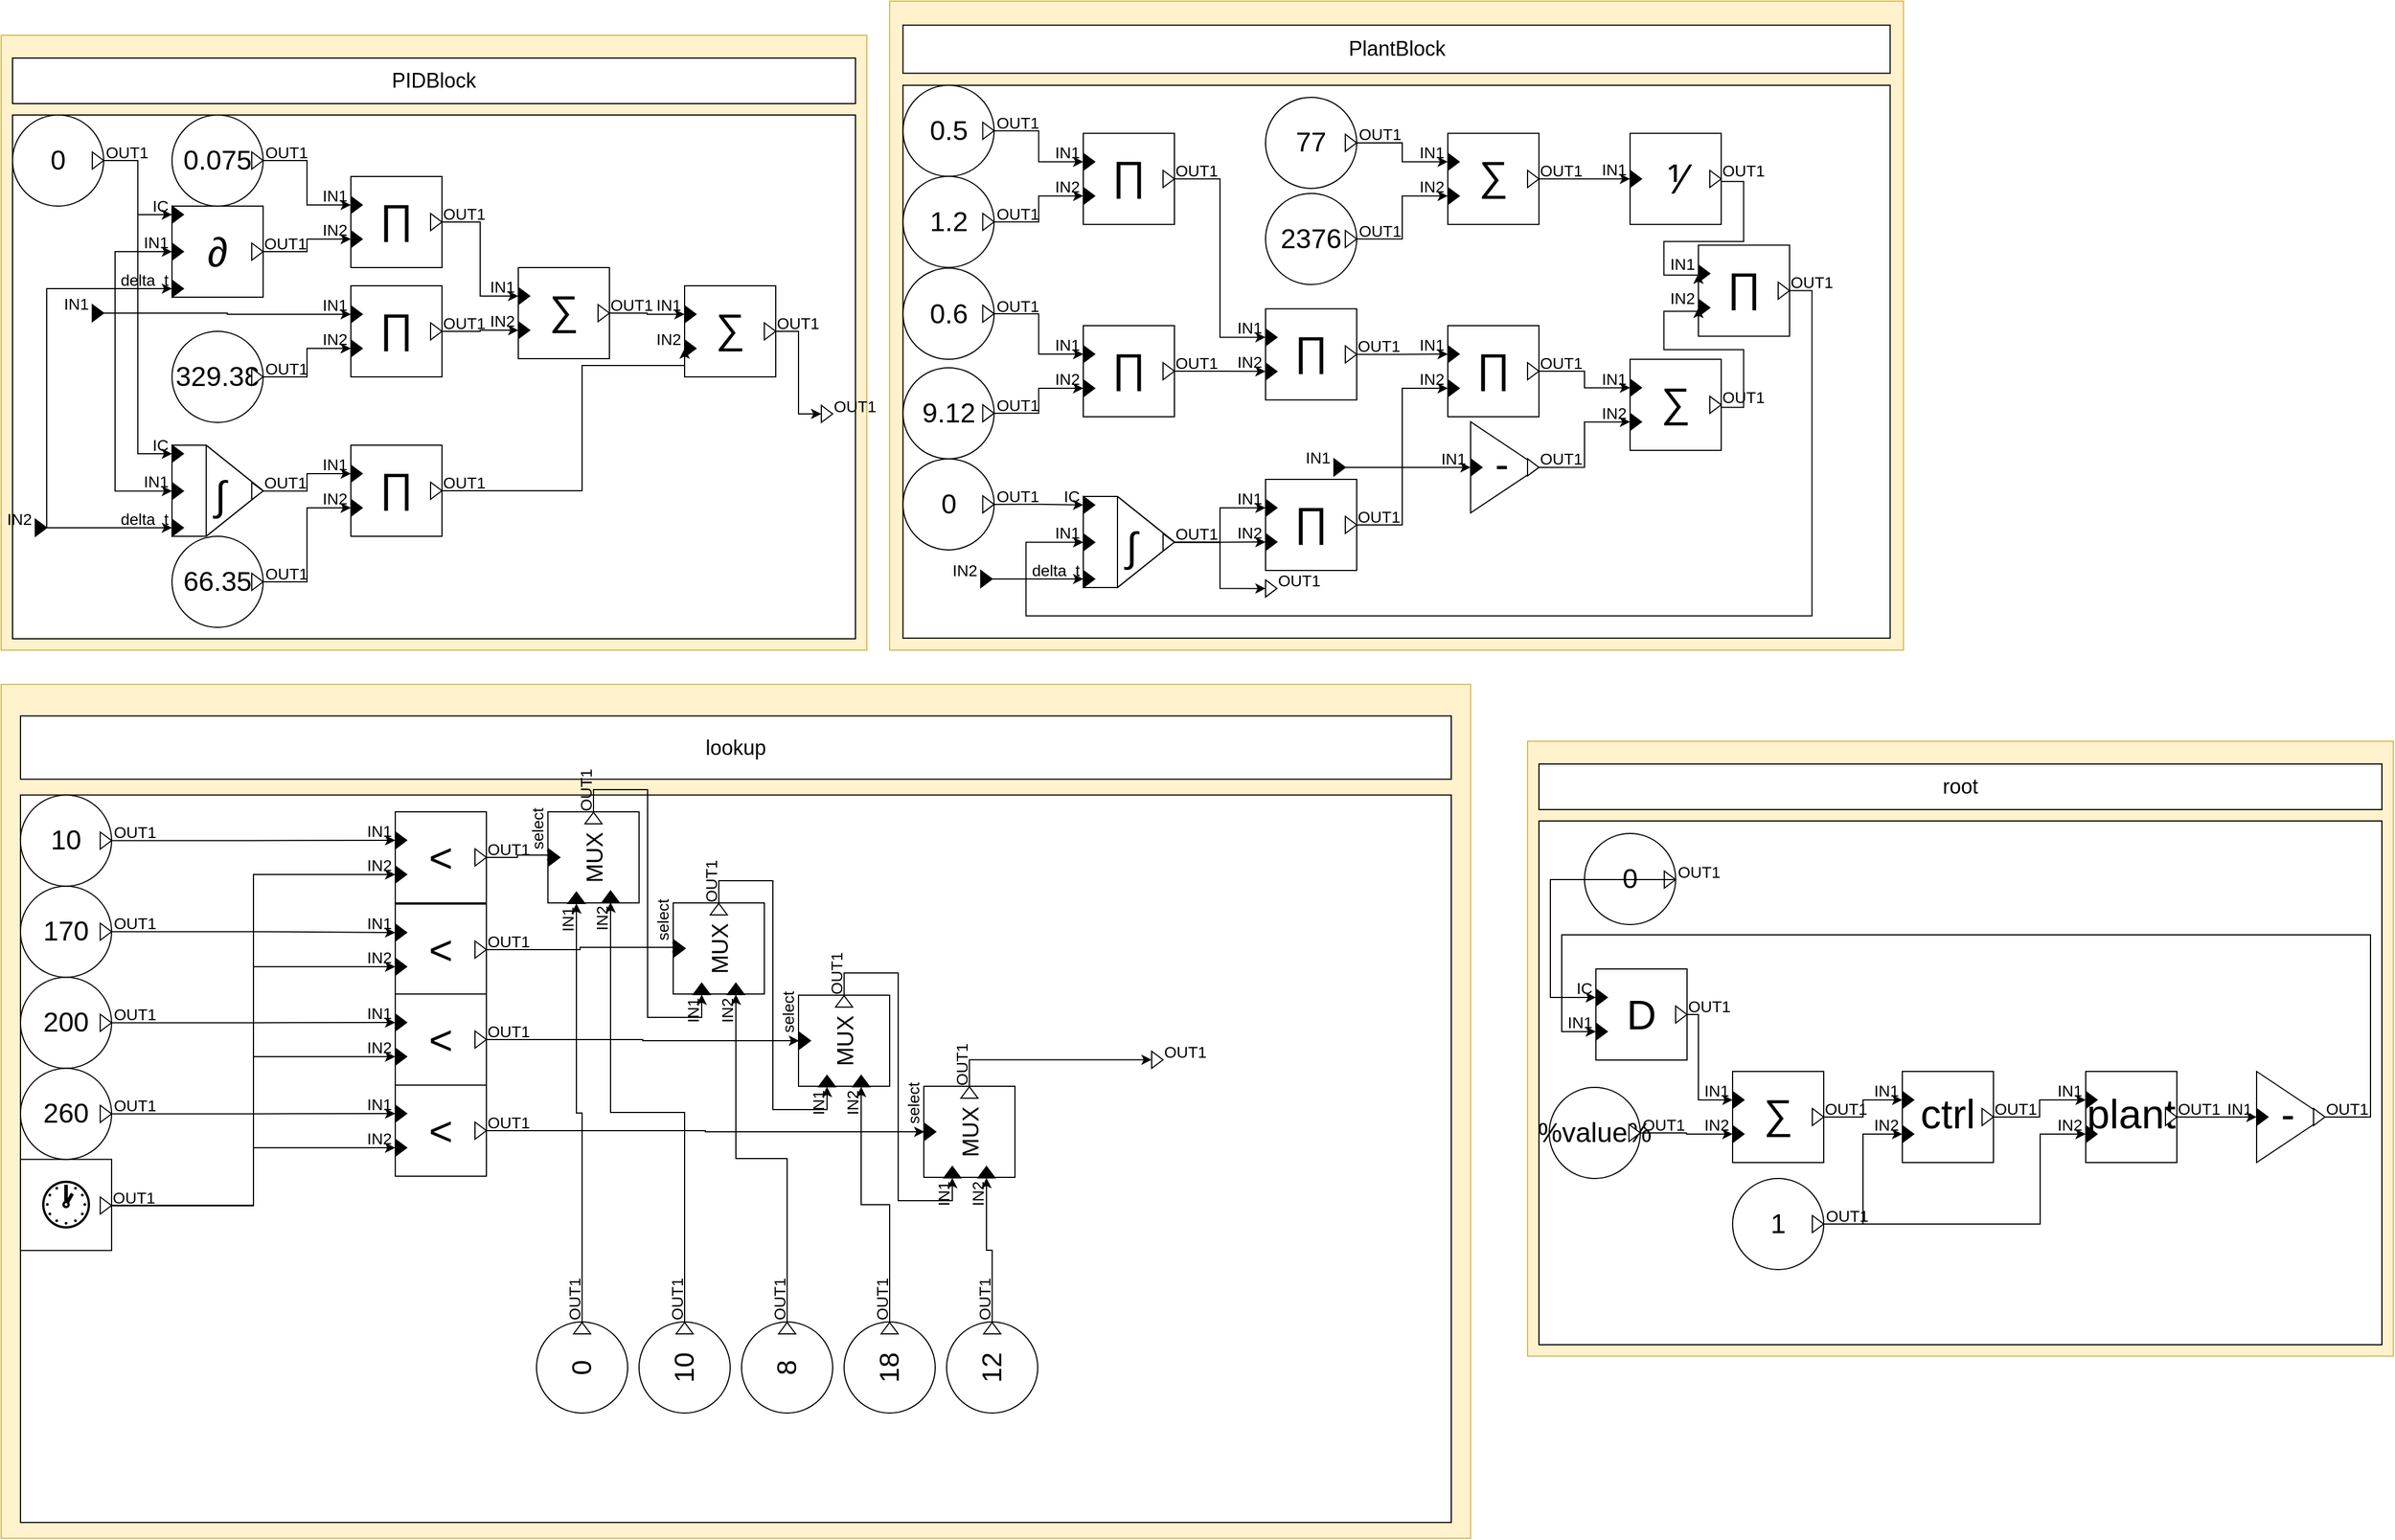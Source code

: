 <mxfile version="15.7.0" type="github">
  <diagram id="REwxuUbI8tZii3K5UfA4" name="Page-1">
    <mxGraphModel dx="2858" dy="2246" grid="1" gridSize="10" guides="1" tooltips="1" connect="1" arrows="1" fold="1" page="1" pageScale="1" pageWidth="827" pageHeight="1169" math="0" shadow="0">
      <root>
        <mxCell id="0" />
        <mxCell id="1" parent="0" />
        <object label="" placeholders="1" class_name="LookupBlock" id="pTehlZL50KRKIpqK_xpU-124">
          <mxCell style="rounded=0;whiteSpace=wrap;html=1;fillColor=#fff2cc;strokeColor=#d6b656;container=0;connectable=0;allowArrows=0;treeFolding=0;moveCells=0;treeMoving=0;comic=0;rotatable=0;expand=1;autosize=1;resizeWidth=1;resizeHeight=1;metaEdit=1;" parent="1" vertex="1">
            <mxGeometry x="-720" y="40" width="1290" height="750" as="geometry">
              <mxRectangle x="40" y="400" width="50" height="40" as="alternateBounds" />
            </mxGeometry>
          </mxCell>
        </object>
        <object label="lookup" placeholders="1" id="pTehlZL50KRKIpqK_xpU-125">
          <mxCell style="rounded=0;whiteSpace=wrap;html=1;fillColor=#ffffff;fontSize=18;connectable=0;allowArrows=0;rotatable=0;cloneable=0;deletable=0;" parent="pTehlZL50KRKIpqK_xpU-124" vertex="1">
            <mxGeometry x="16.974" y="27.778" width="1256.053" height="55.556" as="geometry" />
          </mxCell>
        </object>
        <mxCell id="pTehlZL50KRKIpqK_xpU-126" value="" style="rounded=0;whiteSpace=wrap;html=1;fillColor=#ffffff;connectable=0;allowArrows=0;container=1;collapsible=0;portConstraintRotation=0;rotatable=0;cloneable=0;deletable=0;recursiveResize=0;" parent="pTehlZL50KRKIpqK_xpU-124" vertex="1">
          <mxGeometry x="16.974" y="97.222" width="1256.053" height="638.889" as="geometry">
            <mxRectangle x="10" y="70" width="50" height="40" as="alternateBounds" />
          </mxGeometry>
        </mxCell>
        <object label="%value%" placeholders="1" value="200" block_name="" class_name="ConstantBlock" id="pTehlZL50KRKIpqK_xpU-127">
          <mxCell style="ellipse;whiteSpace=wrap;html=1;comic=0;fillColor=#ffffff;fontSize=24;align=center;allowArrows=0;connectable=0;container=1;collapsible=0;recursiveResize=1;direction=west;resizable=0;metaEdit=1;" parent="pTehlZL50KRKIpqK_xpU-126" vertex="1">
            <mxGeometry x="-0.002" y="159.996" width="80" height="80" as="geometry" />
          </mxCell>
        </object>
        <object label="%name%" placeholders="1" name="OUT1" class_name="OutputPortBlock" id="pTehlZL50KRKIpqK_xpU-128">
          <mxCell style="triangle;fillColor=#ffffff;fontSize=14;points=[[1,0.5]];allowArrows=0;verticalAlign=middle;horizontal=1;spacingTop=0;align=left;spacingLeft=4;spacingRight=0;html=1;comic=0;treeFolding=0;treeMoving=0;movable=1;resizable=0;rotatable=1;deletable=1;editable=1;connectable=1;movableLabel=1;spacing=2;aspect=fixed;metaEdit=1;" parent="pTehlZL50KRKIpqK_xpU-127" vertex="1">
            <mxGeometry x="70" y="32.5" width="10" height="15" as="geometry">
              <mxPoint x="6" y="-7" as="offset" />
            </mxGeometry>
          </mxCell>
        </object>
        <object label="%value%" placeholders="1" value="170" block_name="" class_name="ConstantBlock" id="pTehlZL50KRKIpqK_xpU-129">
          <mxCell style="ellipse;whiteSpace=wrap;html=1;comic=0;fillColor=#ffffff;fontSize=24;align=center;allowArrows=0;connectable=0;container=1;collapsible=0;recursiveResize=1;direction=west;resizable=0;metaEdit=1;" parent="pTehlZL50KRKIpqK_xpU-126" vertex="1">
            <mxGeometry x="-0.004" y="79.998" width="80" height="80" as="geometry" />
          </mxCell>
        </object>
        <object label="%name%" placeholders="1" name="OUT1" class_name="OutputPortBlock" id="pTehlZL50KRKIpqK_xpU-130">
          <mxCell style="triangle;fillColor=#ffffff;fontSize=14;points=[[1,0.5]];allowArrows=0;verticalAlign=middle;horizontal=1;spacingTop=0;align=left;spacingLeft=4;spacingRight=0;html=1;comic=0;treeFolding=0;treeMoving=0;movable=1;resizable=0;rotatable=1;deletable=1;editable=1;connectable=1;movableLabel=1;spacing=2;aspect=fixed;metaEdit=1;" parent="pTehlZL50KRKIpqK_xpU-129" vertex="1">
            <mxGeometry x="70" y="32.5" width="10" height="15" as="geometry">
              <mxPoint x="6" y="-7" as="offset" />
            </mxGeometry>
          </mxCell>
        </object>
        <object label="%value%" placeholders="1" value="10" block_name="" class_name="ConstantBlock" id="pTehlZL50KRKIpqK_xpU-131">
          <mxCell style="ellipse;whiteSpace=wrap;html=1;comic=0;fillColor=#ffffff;fontSize=24;align=center;allowArrows=0;connectable=0;container=1;collapsible=0;recursiveResize=1;direction=west;resizable=0;metaEdit=1;" parent="pTehlZL50KRKIpqK_xpU-126" vertex="1">
            <mxGeometry x="-0.004" y="-0.002" width="80" height="80" as="geometry" />
          </mxCell>
        </object>
        <object label="%name%" placeholders="1" name="OUT1" class_name="OutputPortBlock" id="pTehlZL50KRKIpqK_xpU-132">
          <mxCell style="triangle;fillColor=#ffffff;fontSize=14;points=[[1,0.5]];allowArrows=0;verticalAlign=middle;horizontal=1;spacingTop=0;align=left;spacingLeft=4;spacingRight=0;html=1;comic=0;treeFolding=0;treeMoving=0;movable=1;resizable=0;rotatable=1;deletable=1;editable=1;connectable=1;movableLabel=1;spacing=2;aspect=fixed;metaEdit=1;" parent="pTehlZL50KRKIpqK_xpU-131" vertex="1">
            <mxGeometry x="70" y="32.5" width="10" height="15" as="geometry">
              <mxPoint x="6" y="-7" as="offset" />
            </mxGeometry>
          </mxCell>
        </object>
        <object label=" %symbol%" class_name="TimeBlock" block_name="" placeholders="1" symbol="&amp;#128336;" id="pTehlZL50KRKIpqK_xpU-133">
          <mxCell style="whiteSpace=wrap;html=1;aspect=fixed;connectable=0;allowArrows=0;container=1;collapsible=0;resizable=0;fontSize=45;metaEdit=1;" parent="pTehlZL50KRKIpqK_xpU-126" vertex="1">
            <mxGeometry x="-0.004" y="319.998" width="80" height="80" as="geometry" />
          </mxCell>
        </object>
        <object label="%name%" placeholders="1" name="OUT1" class_name="OutputPortBlock" id="pTehlZL50KRKIpqK_xpU-134">
          <mxCell style="triangle;fillColor=#ffffff;fontSize=14;points=[[1,0.5]];allowArrows=0;verticalAlign=middle;horizontal=1;spacingTop=0;align=left;spacingLeft=4;spacingRight=0;html=1;comic=0;treeFolding=0;treeMoving=0;movable=1;resizable=0;rotatable=1;deletable=1;editable=1;connectable=1;movableLabel=1;spacing=2;aspect=fixed;metaEdit=1;" parent="pTehlZL50KRKIpqK_xpU-133" vertex="1">
            <mxGeometry x="70" y="33" width="10" height="15" as="geometry">
              <mxPoint x="5" y="-7" as="offset" />
            </mxGeometry>
          </mxCell>
        </object>
        <object label="%value%" placeholders="1" value="260" block_name="" class_name="ConstantBlock" id="pTehlZL50KRKIpqK_xpU-135">
          <mxCell style="ellipse;whiteSpace=wrap;html=1;comic=0;fillColor=#ffffff;fontSize=24;align=center;allowArrows=0;connectable=0;container=1;collapsible=0;recursiveResize=1;direction=west;resizable=0;metaEdit=1;" parent="pTehlZL50KRKIpqK_xpU-126" vertex="1">
            <mxGeometry x="-0.002" y="239.996" width="80" height="80" as="geometry" />
          </mxCell>
        </object>
        <object label="%name%" placeholders="1" name="OUT1" class_name="OutputPortBlock" id="pTehlZL50KRKIpqK_xpU-136">
          <mxCell style="triangle;fillColor=#ffffff;fontSize=14;points=[[1,0.5]];allowArrows=0;verticalAlign=middle;horizontal=1;spacingTop=0;align=left;spacingLeft=4;spacingRight=0;html=1;comic=0;treeFolding=0;treeMoving=0;movable=1;resizable=0;rotatable=1;deletable=1;editable=1;connectable=1;movableLabel=1;spacing=2;aspect=fixed;metaEdit=1;" parent="pTehlZL50KRKIpqK_xpU-135" vertex="1">
            <mxGeometry x="70" y="32.5" width="10" height="15" as="geometry">
              <mxPoint x="6" y="-7" as="offset" />
            </mxGeometry>
          </mxCell>
        </object>
        <object label="%symbol%" placeholders="1" symbol="&lt;" class_name="LessThanBlock" block_name="" id="pTehlZL50KRKIpqK_xpU-137">
          <mxCell style="whiteSpace=wrap;html=1;aspect=fixed;comic=0;fillColor=#FFFFFF;fontSize=36;align=center;resizable=0;container=1;collapsible=0;points=[];allowArrows=0;metaEdit=1;connectable=0;" parent="pTehlZL50KRKIpqK_xpU-126" vertex="1">
            <mxGeometry x="329.026" y="14.778" width="80" height="80" as="geometry" />
          </mxCell>
        </object>
        <object label="%name%" placeholders="1" name="OUT1" class_name="OutputPortBlock" id="pTehlZL50KRKIpqK_xpU-138">
          <mxCell style="triangle;fillColor=#ffffff;fontSize=14;points=[[1,0.5]];allowArrows=0;verticalAlign=middle;horizontal=1;spacingTop=0;align=left;spacingLeft=4;spacingRight=0;html=1;comic=0;treeFolding=0;treeMoving=0;movable=1;resizable=0;rotatable=1;deletable=1;editable=1;connectable=1;movableLabel=1;spacing=2;aspect=fixed;metaEdit=1;" parent="pTehlZL50KRKIpqK_xpU-137" vertex="1">
            <mxGeometry x="70" y="32.5" width="10" height="15" as="geometry">
              <mxPoint x="5" y="-7" as="offset" />
            </mxGeometry>
          </mxCell>
        </object>
        <object label="%name%" placeholders="1" name="IN1" class_name="InputPortBlock" id="pTehlZL50KRKIpqK_xpU-139">
          <mxCell style="triangle;fontSize=14;points=[[0,0.5]];allowArrows=0;verticalAlign=middle;horizontal=1;spacingTop=0;align=right;spacingLeft=0;spacingRight=8;html=1;comic=0;treeFolding=0;treeMoving=0;resizable=0;movableLabel=1;spacing=2;aspect=fixed;fillColor=#000000;metaEdit=1;" parent="pTehlZL50KRKIpqK_xpU-137" vertex="1">
            <mxGeometry y="17.5" width="10" height="15" as="geometry">
              <mxPoint x="-4" y="-8" as="offset" />
            </mxGeometry>
          </mxCell>
        </object>
        <object label="%name%" placeholders="1" name="IN2" class_name="InputPortBlock" id="pTehlZL50KRKIpqK_xpU-140">
          <mxCell style="triangle;fontSize=14;points=[[0,0.5]];allowArrows=0;verticalAlign=middle;horizontal=1;spacingTop=0;align=right;spacingLeft=0;spacingRight=8;html=1;comic=0;treeFolding=0;treeMoving=0;resizable=0;movableLabel=1;spacing=2;aspect=fixed;fillColor=#000000;metaEdit=1;" parent="pTehlZL50KRKIpqK_xpU-137" vertex="1">
            <mxGeometry y="47.5" width="10" height="15" as="geometry">
              <mxPoint x="-4" y="-8" as="offset" />
            </mxGeometry>
          </mxCell>
        </object>
        <object label="%symbol%" placeholders="1" symbol="&lt;" class_name="LessThanBlock" block_name="" id="pTehlZL50KRKIpqK_xpU-141">
          <mxCell style="whiteSpace=wrap;html=1;aspect=fixed;comic=0;fillColor=#FFFFFF;fontSize=36;align=center;resizable=0;container=1;collapsible=0;points=[];allowArrows=0;metaEdit=1;connectable=0;" parent="pTehlZL50KRKIpqK_xpU-126" vertex="1">
            <mxGeometry x="329.026" y="95.778" width="80" height="80" as="geometry" />
          </mxCell>
        </object>
        <object label="%name%" placeholders="1" name="OUT1" class_name="OutputPortBlock" id="pTehlZL50KRKIpqK_xpU-142">
          <mxCell style="triangle;fillColor=#ffffff;fontSize=14;points=[[1,0.5]];allowArrows=0;verticalAlign=middle;horizontal=1;spacingTop=0;align=left;spacingLeft=4;spacingRight=0;html=1;comic=0;treeFolding=0;treeMoving=0;movable=1;resizable=0;rotatable=1;deletable=1;editable=1;connectable=1;movableLabel=1;spacing=2;aspect=fixed;metaEdit=1;" parent="pTehlZL50KRKIpqK_xpU-141" vertex="1">
            <mxGeometry x="70" y="32.5" width="10" height="15" as="geometry">
              <mxPoint x="5" y="-7" as="offset" />
            </mxGeometry>
          </mxCell>
        </object>
        <object label="%name%" placeholders="1" name="IN1" class_name="InputPortBlock" id="pTehlZL50KRKIpqK_xpU-143">
          <mxCell style="triangle;fontSize=14;points=[[0,0.5]];allowArrows=0;verticalAlign=middle;horizontal=1;spacingTop=0;align=right;spacingLeft=0;spacingRight=8;html=1;comic=0;treeFolding=0;treeMoving=0;resizable=0;movableLabel=1;spacing=2;aspect=fixed;fillColor=#000000;metaEdit=1;" parent="pTehlZL50KRKIpqK_xpU-141" vertex="1">
            <mxGeometry y="17.5" width="10" height="15" as="geometry">
              <mxPoint x="-4" y="-8" as="offset" />
            </mxGeometry>
          </mxCell>
        </object>
        <object label="%name%" placeholders="1" name="IN2" class_name="InputPortBlock" id="pTehlZL50KRKIpqK_xpU-144">
          <mxCell style="triangle;fontSize=14;points=[[0,0.5]];allowArrows=0;verticalAlign=middle;horizontal=1;spacingTop=0;align=right;spacingLeft=0;spacingRight=8;html=1;comic=0;treeFolding=0;treeMoving=0;resizable=0;movableLabel=1;spacing=2;aspect=fixed;fillColor=#000000;metaEdit=1;" parent="pTehlZL50KRKIpqK_xpU-141" vertex="1">
            <mxGeometry y="47.5" width="10" height="15" as="geometry">
              <mxPoint x="-4" y="-8" as="offset" />
            </mxGeometry>
          </mxCell>
        </object>
        <object label="%symbol%" placeholders="1" symbol="&lt;" class_name="LessThanBlock" block_name="" id="pTehlZL50KRKIpqK_xpU-145">
          <mxCell style="whiteSpace=wrap;html=1;aspect=fixed;comic=0;fillColor=#FFFFFF;fontSize=36;align=center;resizable=0;container=1;collapsible=0;points=[];allowArrows=0;metaEdit=1;connectable=0;" parent="pTehlZL50KRKIpqK_xpU-126" vertex="1">
            <mxGeometry x="329.026" y="174.778" width="80" height="80" as="geometry" />
          </mxCell>
        </object>
        <object label="%name%" placeholders="1" name="OUT1" class_name="OutputPortBlock" id="pTehlZL50KRKIpqK_xpU-146">
          <mxCell style="triangle;fillColor=#ffffff;fontSize=14;points=[[1,0.5]];allowArrows=0;verticalAlign=middle;horizontal=1;spacingTop=0;align=left;spacingLeft=4;spacingRight=0;html=1;comic=0;treeFolding=0;treeMoving=0;movable=1;resizable=0;rotatable=1;deletable=1;editable=1;connectable=1;movableLabel=1;spacing=2;aspect=fixed;metaEdit=1;" parent="pTehlZL50KRKIpqK_xpU-145" vertex="1">
            <mxGeometry x="70" y="32.5" width="10" height="15" as="geometry">
              <mxPoint x="5" y="-7" as="offset" />
            </mxGeometry>
          </mxCell>
        </object>
        <object label="%name%" placeholders="1" name="IN1" class_name="InputPortBlock" id="pTehlZL50KRKIpqK_xpU-147">
          <mxCell style="triangle;fontSize=14;points=[[0,0.5]];allowArrows=0;verticalAlign=middle;horizontal=1;spacingTop=0;align=right;spacingLeft=0;spacingRight=8;html=1;comic=0;treeFolding=0;treeMoving=0;resizable=0;movableLabel=1;spacing=2;aspect=fixed;fillColor=#000000;metaEdit=1;" parent="pTehlZL50KRKIpqK_xpU-145" vertex="1">
            <mxGeometry y="17.5" width="10" height="15" as="geometry">
              <mxPoint x="-4" y="-8" as="offset" />
            </mxGeometry>
          </mxCell>
        </object>
        <object label="%name%" placeholders="1" name="IN2" class_name="InputPortBlock" id="pTehlZL50KRKIpqK_xpU-148">
          <mxCell style="triangle;fontSize=14;points=[[0,0.5]];allowArrows=0;verticalAlign=middle;horizontal=1;spacingTop=0;align=right;spacingLeft=0;spacingRight=8;html=1;comic=0;treeFolding=0;treeMoving=0;resizable=0;movableLabel=1;spacing=2;aspect=fixed;fillColor=#000000;metaEdit=1;" parent="pTehlZL50KRKIpqK_xpU-145" vertex="1">
            <mxGeometry y="47.5" width="10" height="15" as="geometry">
              <mxPoint x="-4" y="-8" as="offset" />
            </mxGeometry>
          </mxCell>
        </object>
        <object label="%symbol%" placeholders="1" symbol="&lt;" class_name="LessThanBlock" block_name="" id="pTehlZL50KRKIpqK_xpU-149">
          <mxCell style="whiteSpace=wrap;html=1;aspect=fixed;comic=0;fillColor=#FFFFFF;fontSize=36;align=center;resizable=0;container=1;collapsible=0;points=[];allowArrows=0;metaEdit=1;connectable=0;" parent="pTehlZL50KRKIpqK_xpU-126" vertex="1">
            <mxGeometry x="329.026" y="254.778" width="80" height="80" as="geometry" />
          </mxCell>
        </object>
        <object label="%name%" placeholders="1" name="OUT1" class_name="OutputPortBlock" id="pTehlZL50KRKIpqK_xpU-150">
          <mxCell style="triangle;fillColor=#ffffff;fontSize=14;points=[[1,0.5]];allowArrows=0;verticalAlign=middle;horizontal=1;spacingTop=0;align=left;spacingLeft=4;spacingRight=0;html=1;comic=0;treeFolding=0;treeMoving=0;movable=1;resizable=0;rotatable=1;deletable=1;editable=1;connectable=1;movableLabel=1;spacing=2;aspect=fixed;metaEdit=1;" parent="pTehlZL50KRKIpqK_xpU-149" vertex="1">
            <mxGeometry x="70" y="32.5" width="10" height="15" as="geometry">
              <mxPoint x="5" y="-7" as="offset" />
            </mxGeometry>
          </mxCell>
        </object>
        <object label="%name%" placeholders="1" name="IN1" class_name="InputPortBlock" id="pTehlZL50KRKIpqK_xpU-151">
          <mxCell style="triangle;fontSize=14;points=[[0,0.5]];allowArrows=0;verticalAlign=middle;horizontal=1;spacingTop=0;align=right;spacingLeft=0;spacingRight=8;html=1;comic=0;treeFolding=0;treeMoving=0;resizable=0;movableLabel=1;spacing=2;aspect=fixed;fillColor=#000000;metaEdit=1;" parent="pTehlZL50KRKIpqK_xpU-149" vertex="1">
            <mxGeometry y="17.5" width="10" height="15" as="geometry">
              <mxPoint x="-4" y="-8" as="offset" />
            </mxGeometry>
          </mxCell>
        </object>
        <object label="%name%" placeholders="1" name="IN2" class_name="InputPortBlock" id="pTehlZL50KRKIpqK_xpU-152">
          <mxCell style="triangle;fontSize=14;points=[[0,0.5]];allowArrows=0;verticalAlign=middle;horizontal=1;spacingTop=0;align=right;spacingLeft=0;spacingRight=8;html=1;comic=0;treeFolding=0;treeMoving=0;resizable=0;movableLabel=1;spacing=2;aspect=fixed;fillColor=#000000;metaEdit=1;" parent="pTehlZL50KRKIpqK_xpU-149" vertex="1">
            <mxGeometry y="47.5" width="10" height="15" as="geometry">
              <mxPoint x="-4" y="-8" as="offset" />
            </mxGeometry>
          </mxCell>
        </object>
        <mxCell id="pTehlZL50KRKIpqK_xpU-153" style="edgeStyle=orthogonalEdgeStyle;rounded=0;orthogonalLoop=1;jettySize=auto;html=1;exitX=1;exitY=0.5;exitDx=0;exitDy=0;entryX=0;entryY=0.5;entryDx=0;entryDy=0;" parent="pTehlZL50KRKIpqK_xpU-126" source="pTehlZL50KRKIpqK_xpU-132" target="pTehlZL50KRKIpqK_xpU-139" edge="1">
          <mxGeometry relative="1" as="geometry" />
        </mxCell>
        <mxCell id="pTehlZL50KRKIpqK_xpU-154" style="edgeStyle=orthogonalEdgeStyle;rounded=0;orthogonalLoop=1;jettySize=auto;html=1;exitX=1;exitY=0.5;exitDx=0;exitDy=0;entryX=0;entryY=0.5;entryDx=0;entryDy=0;" parent="pTehlZL50KRKIpqK_xpU-126" source="pTehlZL50KRKIpqK_xpU-130" target="pTehlZL50KRKIpqK_xpU-143" edge="1">
          <mxGeometry relative="1" as="geometry" />
        </mxCell>
        <mxCell id="pTehlZL50KRKIpqK_xpU-155" style="edgeStyle=orthogonalEdgeStyle;rounded=0;orthogonalLoop=1;jettySize=auto;html=1;exitX=1;exitY=0.5;exitDx=0;exitDy=0;entryX=0;entryY=0.5;entryDx=0;entryDy=0;" parent="pTehlZL50KRKIpqK_xpU-126" source="pTehlZL50KRKIpqK_xpU-128" target="pTehlZL50KRKIpqK_xpU-147" edge="1">
          <mxGeometry relative="1" as="geometry" />
        </mxCell>
        <mxCell id="pTehlZL50KRKIpqK_xpU-156" style="edgeStyle=orthogonalEdgeStyle;rounded=0;orthogonalLoop=1;jettySize=auto;html=1;exitX=1;exitY=0.5;exitDx=0;exitDy=0;entryX=0;entryY=0.5;entryDx=0;entryDy=0;" parent="pTehlZL50KRKIpqK_xpU-126" source="pTehlZL50KRKIpqK_xpU-136" target="pTehlZL50KRKIpqK_xpU-151" edge="1">
          <mxGeometry relative="1" as="geometry" />
        </mxCell>
        <object label="%symbol%" placeholders="1" symbol="MUX" class_name="MultiplexerBlock" block_name="" id="pTehlZL50KRKIpqK_xpU-157">
          <mxCell style="whiteSpace=wrap;html=1;aspect=fixed;comic=0;fillColor=#FFFFFF;fontSize=20;align=center;resizable=0;container=1;collapsible=0;points=[];allowArrows=0;metaEdit=1;connectable=0;rotation=-90;" parent="pTehlZL50KRKIpqK_xpU-126" vertex="1">
            <mxGeometry x="463.026" y="14.778" width="80" height="80" as="geometry" />
          </mxCell>
        </object>
        <object label="%name%" placeholders="1" name="OUT1" class_name="OutputPortBlock" id="pTehlZL50KRKIpqK_xpU-158">
          <mxCell style="triangle;fillColor=#ffffff;fontSize=14;points=[[1,0.5]];allowArrows=0;verticalAlign=middle;horizontal=1;spacingTop=0;align=left;spacingLeft=4;spacingRight=0;html=1;comic=0;treeFolding=0;treeMoving=0;movable=1;resizable=0;rotatable=1;deletable=1;editable=1;connectable=1;movableLabel=1;spacing=2;aspect=fixed;metaEdit=1;rotation=-90;" parent="pTehlZL50KRKIpqK_xpU-157" vertex="1">
            <mxGeometry x="35" y="-2" width="10" height="15" as="geometry">
              <mxPoint x="5" y="-7" as="offset" />
            </mxGeometry>
          </mxCell>
        </object>
        <object label="%name%" placeholders="1" name="IN1" class_name="InputPortBlock" id="pTehlZL50KRKIpqK_xpU-159">
          <mxCell style="triangle;fontSize=14;points=[[0,0.5]];allowArrows=0;verticalAlign=middle;horizontal=1;spacingTop=0;align=right;spacingLeft=0;spacingRight=8;html=1;comic=0;treeFolding=0;treeMoving=0;resizable=0;movableLabel=1;spacing=2;aspect=fixed;fillColor=#000000;metaEdit=1;rotation=-90;" parent="pTehlZL50KRKIpqK_xpU-157" vertex="1">
            <mxGeometry x="20" y="68" width="10" height="15" as="geometry">
              <mxPoint x="-4" y="-8" as="offset" />
            </mxGeometry>
          </mxCell>
        </object>
        <object label="%name%" placeholders="1" name="IN2" class_name="InputPortBlock" id="pTehlZL50KRKIpqK_xpU-160">
          <mxCell style="triangle;fontSize=14;points=[[0,0.5]];allowArrows=0;verticalAlign=middle;horizontal=1;spacingTop=0;align=right;spacingLeft=0;spacingRight=8;html=1;comic=0;treeFolding=0;treeMoving=0;resizable=0;movableLabel=1;spacing=2;aspect=fixed;fillColor=#000000;metaEdit=1;rotation=-90;" parent="pTehlZL50KRKIpqK_xpU-157" vertex="1">
            <mxGeometry x="50" y="67" width="10" height="15" as="geometry">
              <mxPoint x="-4" y="-8" as="offset" />
            </mxGeometry>
          </mxCell>
        </object>
        <object label="%name%" placeholders="1" name="select" class_name="InputPortBlock" id="pTehlZL50KRKIpqK_xpU-161">
          <mxCell style="triangle;fontSize=14;points=[[0,0.5]];allowArrows=0;verticalAlign=middle;horizontal=1;spacingTop=0;align=left;spacingLeft=2;spacingRight=0;html=1;comic=0;treeFolding=0;treeMoving=0;resizable=0;movableLabel=1;spacing=2;aspect=fixed;fillColor=#000000;direction=south;metaEdit=1;rotation=-90;" parent="pTehlZL50KRKIpqK_xpU-157" vertex="1">
            <mxGeometry x="-2" y="35" width="15" height="10" as="geometry">
              <mxPoint x="10" y="-15" as="offset" />
            </mxGeometry>
          </mxCell>
        </object>
        <object label="%symbol%" placeholders="1" symbol="MUX" class_name="MultiplexerBlock" block_name="" id="pTehlZL50KRKIpqK_xpU-162">
          <mxCell style="whiteSpace=wrap;html=1;aspect=fixed;comic=0;fillColor=#FFFFFF;fontSize=20;align=center;resizable=0;container=1;collapsible=0;points=[];allowArrows=0;metaEdit=1;connectable=0;rotation=-90;" parent="pTehlZL50KRKIpqK_xpU-126" vertex="1">
            <mxGeometry x="573.026" y="94.778" width="80" height="80" as="geometry" />
          </mxCell>
        </object>
        <object label="%name%" placeholders="1" name="OUT1" class_name="OutputPortBlock" id="pTehlZL50KRKIpqK_xpU-163">
          <mxCell style="triangle;fillColor=#ffffff;fontSize=14;points=[[1,0.5]];allowArrows=0;verticalAlign=middle;horizontal=1;spacingTop=0;align=left;spacingLeft=4;spacingRight=0;html=1;comic=0;treeFolding=0;treeMoving=0;movable=1;resizable=0;rotatable=1;deletable=1;editable=1;connectable=1;movableLabel=1;spacing=2;aspect=fixed;metaEdit=1;rotation=-90;" parent="pTehlZL50KRKIpqK_xpU-162" vertex="1">
            <mxGeometry x="35" y="-2" width="10" height="15" as="geometry">
              <mxPoint x="5" y="-7" as="offset" />
            </mxGeometry>
          </mxCell>
        </object>
        <object label="%name%" placeholders="1" name="IN1" class_name="InputPortBlock" id="pTehlZL50KRKIpqK_xpU-164">
          <mxCell style="triangle;fontSize=14;points=[[0,0.5]];allowArrows=0;verticalAlign=middle;horizontal=1;spacingTop=0;align=right;spacingLeft=0;spacingRight=8;html=1;comic=0;treeFolding=0;treeMoving=0;resizable=0;movableLabel=1;spacing=2;aspect=fixed;fillColor=#000000;metaEdit=1;rotation=-90;" parent="pTehlZL50KRKIpqK_xpU-162" vertex="1">
            <mxGeometry x="20" y="68" width="10" height="15" as="geometry">
              <mxPoint x="-4" y="-8" as="offset" />
            </mxGeometry>
          </mxCell>
        </object>
        <object label="%name%" placeholders="1" name="IN2" class_name="InputPortBlock" id="pTehlZL50KRKIpqK_xpU-165">
          <mxCell style="triangle;fontSize=14;points=[[0,0.5]];allowArrows=0;verticalAlign=middle;horizontal=1;spacingTop=0;align=right;spacingLeft=0;spacingRight=8;html=1;comic=0;treeFolding=0;treeMoving=0;resizable=0;movableLabel=1;spacing=2;aspect=fixed;fillColor=#000000;metaEdit=1;rotation=-90;" parent="pTehlZL50KRKIpqK_xpU-162" vertex="1">
            <mxGeometry x="50" y="68" width="10" height="15" as="geometry">
              <mxPoint x="-4" y="-8" as="offset" />
            </mxGeometry>
          </mxCell>
        </object>
        <object label="%name%" placeholders="1" name="select" class_name="InputPortBlock" id="pTehlZL50KRKIpqK_xpU-166">
          <mxCell style="triangle;fontSize=14;points=[[0,0.5]];allowArrows=0;verticalAlign=middle;horizontal=1;spacingTop=0;align=left;spacingLeft=2;spacingRight=0;html=1;comic=0;treeFolding=0;treeMoving=0;resizable=0;movableLabel=1;spacing=2;aspect=fixed;fillColor=#000000;direction=south;metaEdit=1;rotation=-90;" parent="pTehlZL50KRKIpqK_xpU-162" vertex="1">
            <mxGeometry x="-2" y="35" width="15" height="10" as="geometry">
              <mxPoint x="10" y="-15" as="offset" />
            </mxGeometry>
          </mxCell>
        </object>
        <object label="%symbol%" placeholders="1" symbol="MUX" class_name="MultiplexerBlock" block_name="" id="pTehlZL50KRKIpqK_xpU-167">
          <mxCell style="whiteSpace=wrap;html=1;aspect=fixed;comic=0;fillColor=#FFFFFF;fontSize=20;align=center;resizable=0;container=1;collapsible=0;points=[];allowArrows=0;metaEdit=1;connectable=0;rotation=-90;" parent="pTehlZL50KRKIpqK_xpU-126" vertex="1">
            <mxGeometry x="683.026" y="175.778" width="80" height="80" as="geometry" />
          </mxCell>
        </object>
        <object label="%name%" placeholders="1" name="OUT1" class_name="OutputPortBlock" id="pTehlZL50KRKIpqK_xpU-168">
          <mxCell style="triangle;fillColor=#ffffff;fontSize=14;points=[[1,0.5]];allowArrows=0;verticalAlign=middle;horizontal=1;spacingTop=0;align=left;spacingLeft=4;spacingRight=0;html=1;comic=0;treeFolding=0;treeMoving=0;movable=1;resizable=0;rotatable=1;deletable=1;editable=1;connectable=1;movableLabel=1;spacing=2;aspect=fixed;metaEdit=1;rotation=-90;" parent="pTehlZL50KRKIpqK_xpU-167" vertex="1">
            <mxGeometry x="35" y="-2" width="10" height="15" as="geometry">
              <mxPoint x="5" y="-7" as="offset" />
            </mxGeometry>
          </mxCell>
        </object>
        <object label="%name%" placeholders="1" name="IN1" class_name="InputPortBlock" id="pTehlZL50KRKIpqK_xpU-169">
          <mxCell style="triangle;fontSize=14;points=[[0,0.5]];allowArrows=0;verticalAlign=middle;horizontal=1;spacingTop=0;align=right;spacingLeft=0;spacingRight=8;html=1;comic=0;treeFolding=0;treeMoving=0;resizable=0;movableLabel=1;spacing=2;aspect=fixed;fillColor=#000000;metaEdit=1;rotation=-90;" parent="pTehlZL50KRKIpqK_xpU-167" vertex="1">
            <mxGeometry x="20" y="68" width="10" height="15" as="geometry">
              <mxPoint x="-4" y="-8" as="offset" />
            </mxGeometry>
          </mxCell>
        </object>
        <object label="%name%" placeholders="1" name="IN2" class_name="InputPortBlock" id="pTehlZL50KRKIpqK_xpU-170">
          <mxCell style="triangle;fontSize=14;points=[[0,0.5]];allowArrows=0;verticalAlign=middle;horizontal=1;spacingTop=0;align=right;spacingLeft=0;spacingRight=8;html=1;comic=0;treeFolding=0;treeMoving=0;resizable=0;movableLabel=1;spacing=2;aspect=fixed;fillColor=#000000;metaEdit=1;rotation=-90;" parent="pTehlZL50KRKIpqK_xpU-167" vertex="1">
            <mxGeometry x="50" y="68" width="10" height="15" as="geometry">
              <mxPoint x="-4" y="-8" as="offset" />
            </mxGeometry>
          </mxCell>
        </object>
        <object label="%name%" placeholders="1" name="select" class_name="InputPortBlock" id="pTehlZL50KRKIpqK_xpU-171">
          <mxCell style="triangle;fontSize=14;points=[[0,0.5]];allowArrows=0;verticalAlign=middle;horizontal=1;spacingTop=0;align=left;spacingLeft=2;spacingRight=0;html=1;comic=0;treeFolding=0;treeMoving=0;resizable=0;movableLabel=1;spacing=2;aspect=fixed;fillColor=#000000;direction=south;metaEdit=1;rotation=-90;" parent="pTehlZL50KRKIpqK_xpU-167" vertex="1">
            <mxGeometry x="-2" y="35" width="15" height="10" as="geometry">
              <mxPoint x="10" y="-15" as="offset" />
            </mxGeometry>
          </mxCell>
        </object>
        <object label="%symbol%" placeholders="1" symbol="MUX" class_name="MultiplexerBlock" block_name="" id="pTehlZL50KRKIpqK_xpU-172">
          <mxCell style="whiteSpace=wrap;html=1;aspect=fixed;comic=0;fillColor=#FFFFFF;fontSize=20;align=center;resizable=0;container=1;collapsible=0;points=[];allowArrows=0;metaEdit=1;connectable=0;rotation=-90;" parent="pTehlZL50KRKIpqK_xpU-126" vertex="1">
            <mxGeometry x="793.026" y="255.778" width="80" height="80" as="geometry" />
          </mxCell>
        </object>
        <object label="%name%" placeholders="1" name="OUT1" class_name="OutputPortBlock" id="pTehlZL50KRKIpqK_xpU-173">
          <mxCell style="triangle;fillColor=#ffffff;fontSize=14;points=[[1,0.5]];allowArrows=0;verticalAlign=middle;horizontal=1;spacingTop=0;align=left;spacingLeft=4;spacingRight=0;html=1;comic=0;treeFolding=0;treeMoving=0;movable=1;resizable=0;rotatable=1;deletable=1;editable=1;connectable=1;movableLabel=1;spacing=2;aspect=fixed;metaEdit=1;rotation=-90;" parent="pTehlZL50KRKIpqK_xpU-172" vertex="1">
            <mxGeometry x="35" y="-2" width="10" height="15" as="geometry">
              <mxPoint x="5" y="-7" as="offset" />
            </mxGeometry>
          </mxCell>
        </object>
        <object label="%name%" placeholders="1" name="IN1" class_name="InputPortBlock" id="pTehlZL50KRKIpqK_xpU-174">
          <mxCell style="triangle;fontSize=14;points=[[0,0.5]];allowArrows=0;verticalAlign=middle;horizontal=1;spacingTop=0;align=right;spacingLeft=0;spacingRight=8;html=1;comic=0;treeFolding=0;treeMoving=0;resizable=0;movableLabel=1;spacing=2;aspect=fixed;fillColor=#000000;metaEdit=1;rotation=-90;" parent="pTehlZL50KRKIpqK_xpU-172" vertex="1">
            <mxGeometry x="20" y="68" width="10" height="15" as="geometry">
              <mxPoint x="-4" y="-8" as="offset" />
            </mxGeometry>
          </mxCell>
        </object>
        <object label="%name%" placeholders="1" name="IN2" class_name="InputPortBlock" id="pTehlZL50KRKIpqK_xpU-175">
          <mxCell style="triangle;fontSize=14;points=[[0,0.5]];allowArrows=0;verticalAlign=middle;horizontal=1;spacingTop=0;align=right;spacingLeft=0;spacingRight=8;html=1;comic=0;treeFolding=0;treeMoving=0;resizable=0;movableLabel=1;spacing=2;aspect=fixed;fillColor=#000000;metaEdit=1;rotation=-90;" parent="pTehlZL50KRKIpqK_xpU-172" vertex="1">
            <mxGeometry x="50" y="68" width="10" height="15" as="geometry">
              <mxPoint x="-4" y="-8" as="offset" />
            </mxGeometry>
          </mxCell>
        </object>
        <object label="%name%" placeholders="1" name="select" class_name="InputPortBlock" id="pTehlZL50KRKIpqK_xpU-176">
          <mxCell style="triangle;fontSize=14;points=[[0,0.5]];allowArrows=0;verticalAlign=middle;horizontal=1;spacingTop=0;align=left;spacingLeft=2;spacingRight=0;html=1;comic=0;treeFolding=0;treeMoving=0;resizable=0;movableLabel=1;spacing=2;aspect=fixed;fillColor=#000000;direction=south;metaEdit=1;rotation=-90;" parent="pTehlZL50KRKIpqK_xpU-172" vertex="1">
            <mxGeometry x="-2" y="35" width="15" height="10" as="geometry">
              <mxPoint x="10" y="-15" as="offset" />
            </mxGeometry>
          </mxCell>
        </object>
        <mxCell id="pTehlZL50KRKIpqK_xpU-177" style="edgeStyle=orthogonalEdgeStyle;rounded=0;orthogonalLoop=1;jettySize=auto;html=1;exitX=1;exitY=0.5;exitDx=0;exitDy=0;entryX=0.75;entryY=0.367;entryDx=0;entryDy=0;entryPerimeter=0;" parent="pTehlZL50KRKIpqK_xpU-126" source="pTehlZL50KRKIpqK_xpU-138" target="pTehlZL50KRKIpqK_xpU-161" edge="1">
          <mxGeometry relative="1" as="geometry" />
        </mxCell>
        <mxCell id="pTehlZL50KRKIpqK_xpU-178" style="edgeStyle=orthogonalEdgeStyle;rounded=0;orthogonalLoop=1;jettySize=auto;html=1;exitX=1;exitY=0.5;exitDx=0;exitDy=0;entryX=0.75;entryY=0.433;entryDx=0;entryDy=0;entryPerimeter=0;" parent="pTehlZL50KRKIpqK_xpU-126" source="pTehlZL50KRKIpqK_xpU-142" target="pTehlZL50KRKIpqK_xpU-166" edge="1">
          <mxGeometry relative="1" as="geometry" />
        </mxCell>
        <mxCell id="pTehlZL50KRKIpqK_xpU-179" style="edgeStyle=orthogonalEdgeStyle;rounded=0;orthogonalLoop=1;jettySize=auto;html=1;exitX=1;exitY=0.5;exitDx=0;exitDy=0;entryX=0;entryY=0.5;entryDx=0;entryDy=0;" parent="pTehlZL50KRKIpqK_xpU-126" source="pTehlZL50KRKIpqK_xpU-146" target="pTehlZL50KRKIpqK_xpU-171" edge="1">
          <mxGeometry relative="1" as="geometry" />
        </mxCell>
        <mxCell id="pTehlZL50KRKIpqK_xpU-180" style="edgeStyle=orthogonalEdgeStyle;rounded=0;orthogonalLoop=1;jettySize=auto;html=1;exitX=1;exitY=0.5;exitDx=0;exitDy=0;entryX=0;entryY=0.5;entryDx=0;entryDy=0;" parent="pTehlZL50KRKIpqK_xpU-126" source="pTehlZL50KRKIpqK_xpU-150" target="pTehlZL50KRKIpqK_xpU-176" edge="1">
          <mxGeometry relative="1" as="geometry" />
        </mxCell>
        <object label="%value%" placeholders="1" value="0" block_name="" class_name="ConstantBlock" id="pTehlZL50KRKIpqK_xpU-181">
          <mxCell style="ellipse;whiteSpace=wrap;html=1;comic=0;fillColor=#ffffff;fontSize=24;align=center;allowArrows=0;connectable=0;container=1;collapsible=0;recursiveResize=1;direction=west;resizable=0;metaEdit=1;rotation=-90;" parent="pTehlZL50KRKIpqK_xpU-126" vertex="1">
            <mxGeometry x="453.026" y="462.778" width="80" height="80" as="geometry" />
          </mxCell>
        </object>
        <object label="%name%" placeholders="1" name="OUT1" class_name="OutputPortBlock" id="pTehlZL50KRKIpqK_xpU-182">
          <mxCell style="triangle;fillColor=#ffffff;fontSize=14;points=[[1,0.5]];allowArrows=0;verticalAlign=middle;horizontal=1;spacingTop=0;align=left;spacingLeft=4;spacingRight=0;html=1;comic=0;treeFolding=0;treeMoving=0;movable=1;resizable=0;rotatable=1;deletable=1;editable=1;connectable=1;movableLabel=1;spacing=2;aspect=fixed;metaEdit=1;rotation=-90;" parent="pTehlZL50KRKIpqK_xpU-181" vertex="1">
            <mxGeometry x="35" y="-2" width="10" height="15" as="geometry">
              <mxPoint x="6" y="-7" as="offset" />
            </mxGeometry>
          </mxCell>
        </object>
        <object label="%value%" placeholders="1" value="10" block_name="" class_name="ConstantBlock" id="pTehlZL50KRKIpqK_xpU-183">
          <mxCell style="ellipse;whiteSpace=wrap;html=1;comic=0;fillColor=#ffffff;fontSize=24;align=center;allowArrows=0;connectable=0;container=1;collapsible=0;recursiveResize=1;direction=west;resizable=0;metaEdit=1;rotation=-90;" parent="pTehlZL50KRKIpqK_xpU-126" vertex="1">
            <mxGeometry x="543.026" y="462.778" width="80" height="80" as="geometry" />
          </mxCell>
        </object>
        <object label="%name%" placeholders="1" name="OUT1" class_name="OutputPortBlock" id="pTehlZL50KRKIpqK_xpU-184">
          <mxCell style="triangle;fillColor=#ffffff;fontSize=14;points=[[1,0.5]];allowArrows=0;verticalAlign=middle;horizontal=1;spacingTop=0;align=left;spacingLeft=4;spacingRight=0;html=1;comic=0;treeFolding=0;treeMoving=0;movable=1;resizable=0;rotatable=1;deletable=1;editable=1;connectable=1;movableLabel=1;spacing=2;aspect=fixed;metaEdit=1;rotation=-90;" parent="pTehlZL50KRKIpqK_xpU-183" vertex="1">
            <mxGeometry x="35" y="-2" width="10" height="15" as="geometry">
              <mxPoint x="6" y="-7" as="offset" />
            </mxGeometry>
          </mxCell>
        </object>
        <mxCell id="pTehlZL50KRKIpqK_xpU-185" style="edgeStyle=orthogonalEdgeStyle;rounded=0;orthogonalLoop=1;jettySize=auto;html=1;exitX=1;exitY=0.5;exitDx=0;exitDy=0;entryX=0;entryY=0.5;entryDx=0;entryDy=0;" parent="pTehlZL50KRKIpqK_xpU-126" source="pTehlZL50KRKIpqK_xpU-182" target="pTehlZL50KRKIpqK_xpU-159" edge="1">
          <mxGeometry relative="1" as="geometry" />
        </mxCell>
        <mxCell id="pTehlZL50KRKIpqK_xpU-186" style="edgeStyle=orthogonalEdgeStyle;rounded=0;orthogonalLoop=1;jettySize=auto;html=1;exitX=1;exitY=0.5;exitDx=0;exitDy=0;entryX=0;entryY=0.5;entryDx=0;entryDy=0;" parent="pTehlZL50KRKIpqK_xpU-126" source="pTehlZL50KRKIpqK_xpU-184" target="pTehlZL50KRKIpqK_xpU-160" edge="1">
          <mxGeometry relative="1" as="geometry" />
        </mxCell>
        <object label="%value%" placeholders="1" value="8" block_name="" class_name="ConstantBlock" id="pTehlZL50KRKIpqK_xpU-187">
          <mxCell style="ellipse;whiteSpace=wrap;html=1;comic=0;fillColor=#ffffff;fontSize=24;align=center;allowArrows=0;connectable=0;container=1;collapsible=0;recursiveResize=1;direction=west;resizable=0;metaEdit=1;rotation=-90;" parent="pTehlZL50KRKIpqK_xpU-126" vertex="1">
            <mxGeometry x="633.026" y="462.778" width="80" height="80" as="geometry" />
          </mxCell>
        </object>
        <object label="%name%" placeholders="1" name="OUT1" class_name="OutputPortBlock" id="pTehlZL50KRKIpqK_xpU-188">
          <mxCell style="triangle;fillColor=#ffffff;fontSize=14;points=[[1,0.5]];allowArrows=0;verticalAlign=middle;horizontal=1;spacingTop=0;align=left;spacingLeft=4;spacingRight=0;html=1;comic=0;treeFolding=0;treeMoving=0;movable=1;resizable=0;rotatable=1;deletable=1;editable=1;connectable=1;movableLabel=1;spacing=2;aspect=fixed;metaEdit=1;rotation=-90;" parent="pTehlZL50KRKIpqK_xpU-187" vertex="1">
            <mxGeometry x="35" y="-2" width="10" height="15" as="geometry">
              <mxPoint x="6" y="-7" as="offset" />
            </mxGeometry>
          </mxCell>
        </object>
        <mxCell id="pTehlZL50KRKIpqK_xpU-189" style="edgeStyle=orthogonalEdgeStyle;rounded=0;orthogonalLoop=1;jettySize=auto;html=1;exitX=1;exitY=0.5;exitDx=0;exitDy=0;entryX=0;entryY=0.5;entryDx=0;entryDy=0;" parent="pTehlZL50KRKIpqK_xpU-126" source="pTehlZL50KRKIpqK_xpU-188" target="pTehlZL50KRKIpqK_xpU-165" edge="1">
          <mxGeometry relative="1" as="geometry" />
        </mxCell>
        <object label="%value%" placeholders="1" value="18" block_name="" class_name="ConstantBlock" id="pTehlZL50KRKIpqK_xpU-190">
          <mxCell style="ellipse;whiteSpace=wrap;html=1;comic=0;fillColor=#ffffff;fontSize=24;align=center;allowArrows=0;connectable=0;container=1;collapsible=0;recursiveResize=1;direction=west;resizable=0;metaEdit=1;rotation=-90;" parent="pTehlZL50KRKIpqK_xpU-126" vertex="1">
            <mxGeometry x="723.026" y="462.778" width="80" height="80" as="geometry" />
          </mxCell>
        </object>
        <object label="%name%" placeholders="1" name="OUT1" class_name="OutputPortBlock" id="pTehlZL50KRKIpqK_xpU-191">
          <mxCell style="triangle;fillColor=#ffffff;fontSize=14;points=[[1,0.5]];allowArrows=0;verticalAlign=middle;horizontal=1;spacingTop=0;align=left;spacingLeft=4;spacingRight=0;html=1;comic=0;treeFolding=0;treeMoving=0;movable=1;resizable=0;rotatable=1;deletable=1;editable=1;connectable=1;movableLabel=1;spacing=2;aspect=fixed;metaEdit=1;rotation=-90;" parent="pTehlZL50KRKIpqK_xpU-190" vertex="1">
            <mxGeometry x="35" y="-2" width="10" height="15" as="geometry">
              <mxPoint x="6" y="-7" as="offset" />
            </mxGeometry>
          </mxCell>
        </object>
        <mxCell id="pTehlZL50KRKIpqK_xpU-192" style="edgeStyle=orthogonalEdgeStyle;rounded=0;orthogonalLoop=1;jettySize=auto;html=1;exitX=1;exitY=0.5;exitDx=0;exitDy=0;entryX=0;entryY=0.5;entryDx=0;entryDy=0;" parent="pTehlZL50KRKIpqK_xpU-126" source="pTehlZL50KRKIpqK_xpU-191" target="pTehlZL50KRKIpqK_xpU-170" edge="1">
          <mxGeometry relative="1" as="geometry" />
        </mxCell>
        <object label="%value%" placeholders="1" value="12" block_name="" class_name="ConstantBlock" id="pTehlZL50KRKIpqK_xpU-193">
          <mxCell style="ellipse;whiteSpace=wrap;html=1;comic=0;fillColor=#ffffff;fontSize=24;align=center;allowArrows=0;connectable=0;container=1;collapsible=0;recursiveResize=1;direction=west;resizable=0;metaEdit=1;rotation=-90;" parent="pTehlZL50KRKIpqK_xpU-126" vertex="1">
            <mxGeometry x="813.026" y="462.778" width="80" height="80" as="geometry" />
          </mxCell>
        </object>
        <object label="%name%" placeholders="1" name="OUT1" class_name="OutputPortBlock" id="pTehlZL50KRKIpqK_xpU-194">
          <mxCell style="triangle;fillColor=#ffffff;fontSize=14;points=[[1,0.5]];allowArrows=0;verticalAlign=middle;horizontal=1;spacingTop=0;align=left;spacingLeft=4;spacingRight=0;html=1;comic=0;treeFolding=0;treeMoving=0;movable=1;resizable=0;rotatable=1;deletable=1;editable=1;connectable=1;movableLabel=1;spacing=2;aspect=fixed;metaEdit=1;rotation=-90;" parent="pTehlZL50KRKIpqK_xpU-193" vertex="1">
            <mxGeometry x="35" y="-2" width="10" height="15" as="geometry">
              <mxPoint x="6" y="-7" as="offset" />
            </mxGeometry>
          </mxCell>
        </object>
        <mxCell id="pTehlZL50KRKIpqK_xpU-195" style="edgeStyle=orthogonalEdgeStyle;rounded=0;orthogonalLoop=1;jettySize=auto;html=1;exitX=1;exitY=0.5;exitDx=0;exitDy=0;entryX=0;entryY=0.5;entryDx=0;entryDy=0;" parent="pTehlZL50KRKIpqK_xpU-126" source="pTehlZL50KRKIpqK_xpU-194" target="pTehlZL50KRKIpqK_xpU-175" edge="1">
          <mxGeometry relative="1" as="geometry" />
        </mxCell>
        <mxCell id="pTehlZL50KRKIpqK_xpU-196" style="edgeStyle=orthogonalEdgeStyle;rounded=0;orthogonalLoop=1;jettySize=auto;html=1;exitX=1;exitY=0.5;exitDx=0;exitDy=0;entryX=0;entryY=0.5;entryDx=0;entryDy=0;" parent="pTehlZL50KRKIpqK_xpU-126" source="pTehlZL50KRKIpqK_xpU-158" target="pTehlZL50KRKIpqK_xpU-164" edge="1">
          <mxGeometry relative="1" as="geometry" />
        </mxCell>
        <mxCell id="pTehlZL50KRKIpqK_xpU-197" style="edgeStyle=orthogonalEdgeStyle;rounded=0;orthogonalLoop=1;jettySize=auto;html=1;exitX=1;exitY=0.5;exitDx=0;exitDy=0;entryX=0;entryY=0.5;entryDx=0;entryDy=0;" parent="pTehlZL50KRKIpqK_xpU-126" source="pTehlZL50KRKIpqK_xpU-163" target="pTehlZL50KRKIpqK_xpU-169" edge="1">
          <mxGeometry relative="1" as="geometry" />
        </mxCell>
        <mxCell id="pTehlZL50KRKIpqK_xpU-198" style="edgeStyle=orthogonalEdgeStyle;rounded=0;orthogonalLoop=1;jettySize=auto;html=1;exitX=1;exitY=0.5;exitDx=0;exitDy=0;entryX=0;entryY=0.5;entryDx=0;entryDy=0;" parent="pTehlZL50KRKIpqK_xpU-126" source="pTehlZL50KRKIpqK_xpU-168" target="pTehlZL50KRKIpqK_xpU-174" edge="1">
          <mxGeometry relative="1" as="geometry" />
        </mxCell>
        <mxCell id="pTehlZL50KRKIpqK_xpU-200" style="edgeStyle=orthogonalEdgeStyle;rounded=0;orthogonalLoop=1;jettySize=auto;html=1;exitX=1;exitY=0.5;exitDx=0;exitDy=0;entryX=0;entryY=0.5;entryDx=0;entryDy=0;" parent="pTehlZL50KRKIpqK_xpU-126" source="pTehlZL50KRKIpqK_xpU-134" target="pTehlZL50KRKIpqK_xpU-140" edge="1">
          <mxGeometry relative="1" as="geometry" />
        </mxCell>
        <mxCell id="pTehlZL50KRKIpqK_xpU-201" style="edgeStyle=orthogonalEdgeStyle;rounded=0;orthogonalLoop=1;jettySize=auto;html=1;exitX=1;exitY=0.5;exitDx=0;exitDy=0;entryX=0;entryY=0.5;entryDx=0;entryDy=0;" parent="pTehlZL50KRKIpqK_xpU-126" source="pTehlZL50KRKIpqK_xpU-134" target="pTehlZL50KRKIpqK_xpU-144" edge="1">
          <mxGeometry relative="1" as="geometry" />
        </mxCell>
        <mxCell id="pTehlZL50KRKIpqK_xpU-202" style="edgeStyle=orthogonalEdgeStyle;rounded=0;orthogonalLoop=1;jettySize=auto;html=1;exitX=1;exitY=0.5;exitDx=0;exitDy=0;entryX=0;entryY=0.5;entryDx=0;entryDy=0;" parent="pTehlZL50KRKIpqK_xpU-126" source="pTehlZL50KRKIpqK_xpU-134" target="pTehlZL50KRKIpqK_xpU-148" edge="1">
          <mxGeometry relative="1" as="geometry" />
        </mxCell>
        <mxCell id="pTehlZL50KRKIpqK_xpU-203" style="edgeStyle=orthogonalEdgeStyle;rounded=0;orthogonalLoop=1;jettySize=auto;html=1;exitX=1;exitY=0.5;exitDx=0;exitDy=0;entryX=0;entryY=0.5;entryDx=0;entryDy=0;" parent="pTehlZL50KRKIpqK_xpU-126" source="pTehlZL50KRKIpqK_xpU-134" target="pTehlZL50KRKIpqK_xpU-152" edge="1">
          <mxGeometry relative="1" as="geometry" />
        </mxCell>
        <object label="%name%" placeholders="1" name="OUT1" class_name="OutputPortBlock" id="pTehlZL50KRKIpqK_xpU-204">
          <mxCell style="triangle;fillColor=#ffffff;fontSize=14;points=[[0,0.5],[1,0.5]];allowArrows=0;verticalAlign=middle;horizontal=1;spacingTop=0;align=left;spacingLeft=4;spacingRight=0;html=1;comic=0;treeFolding=0;treeMoving=0;movable=1;resizable=0;rotatable=1;deletable=1;editable=1;connectable=1;movableLabel=1;spacing=2;aspect=fixed;metaEdit=1;" parent="pTehlZL50KRKIpqK_xpU-126" vertex="1">
            <mxGeometry x="993.026" y="224.998" width="10" height="15" as="geometry">
              <mxPoint x="5" y="-7" as="offset" />
            </mxGeometry>
          </mxCell>
        </object>
        <mxCell id="pTehlZL50KRKIpqK_xpU-205" style="edgeStyle=orthogonalEdgeStyle;rounded=0;orthogonalLoop=1;jettySize=auto;html=1;exitX=1;exitY=0.5;exitDx=0;exitDy=0;entryX=0;entryY=0.5;entryDx=0;entryDy=0;" parent="pTehlZL50KRKIpqK_xpU-126" source="pTehlZL50KRKIpqK_xpU-173" target="pTehlZL50KRKIpqK_xpU-204" edge="1">
          <mxGeometry relative="1" as="geometry" />
        </mxCell>
        <object label="" placeholders="1" class_name="PIDBlock" id="pTehlZL50KRKIpqK_xpU-206">
          <mxCell style="rounded=0;whiteSpace=wrap;html=1;fillColor=#fff2cc;strokeColor=#d6b656;container=0;connectable=0;allowArrows=0;treeFolding=0;moveCells=0;treeMoving=0;comic=0;rotatable=0;expand=1;autosize=1;resizeWidth=1;resizeHeight=1;metaEdit=1;" parent="1" vertex="1">
            <mxGeometry x="-720" y="-530" width="760" height="540" as="geometry">
              <mxRectangle x="40" y="400" width="50" height="40" as="alternateBounds" />
            </mxGeometry>
          </mxCell>
        </object>
        <object label="%class_name%" placeholders="1" id="pTehlZL50KRKIpqK_xpU-207">
          <mxCell style="rounded=0;whiteSpace=wrap;html=1;fillColor=#ffffff;fontSize=18;connectable=0;allowArrows=0;rotatable=0;cloneable=0;deletable=0;" parent="pTehlZL50KRKIpqK_xpU-206" vertex="1">
            <mxGeometry x="10" y="20" width="740" height="40" as="geometry" />
          </mxCell>
        </object>
        <mxCell id="pTehlZL50KRKIpqK_xpU-208" value="" style="rounded=0;whiteSpace=wrap;html=1;fillColor=#ffffff;connectable=0;allowArrows=0;container=1;collapsible=0;portConstraintRotation=0;rotatable=0;cloneable=0;deletable=0;recursiveResize=0;" parent="pTehlZL50KRKIpqK_xpU-206" vertex="1">
          <mxGeometry x="10" y="70" width="740" height="460" as="geometry">
            <mxRectangle x="10" y="70" width="50" height="40" as="alternateBounds" />
          </mxGeometry>
        </mxCell>
        <object label="%symbol%" placeholders="1" symbol="&amp;sum;" class_name="AdderBlock" block_name="" id="pTehlZL50KRKIpqK_xpU-209">
          <mxCell style="whiteSpace=wrap;html=1;aspect=fixed;comic=0;fillColor=#FFFFFF;fontSize=36;align=center;resizable=0;container=1;collapsible=0;points=[];allowArrows=0;spacingTop=-6;metaEdit=1;connectable=0;" parent="pTehlZL50KRKIpqK_xpU-208" vertex="1">
            <mxGeometry x="444" y="134" width="80" height="80" as="geometry" />
          </mxCell>
        </object>
        <object label="%name%" placeholders="1" name="OUT1" class_name="OutputPortBlock" id="pTehlZL50KRKIpqK_xpU-210">
          <mxCell style="triangle;fillColor=#ffffff;fontSize=14;points=[[1,0.5]];allowArrows=0;verticalAlign=middle;horizontal=1;spacingTop=0;align=left;spacingLeft=4;spacingRight=0;html=1;comic=0;treeFolding=0;treeMoving=0;movable=1;resizable=0;rotatable=1;deletable=1;editable=1;connectable=1;movableLabel=1;spacing=2;aspect=fixed;metaEdit=1;" parent="pTehlZL50KRKIpqK_xpU-209" vertex="1">
            <mxGeometry x="70" y="32.5" width="10" height="15" as="geometry">
              <mxPoint x="5" y="-7" as="offset" />
            </mxGeometry>
          </mxCell>
        </object>
        <object label="%name%" placeholders="1" name="IN1" class_name="InputPortBlock" id="pTehlZL50KRKIpqK_xpU-211">
          <mxCell style="triangle;fontSize=14;points=[[0,0.5]];allowArrows=0;verticalAlign=middle;horizontal=1;spacingTop=0;align=right;spacingLeft=0;spacingRight=8;html=1;comic=0;treeFolding=0;treeMoving=0;resizable=0;movableLabel=1;spacing=2;aspect=fixed;fillColor=#000000;metaEdit=1;" parent="pTehlZL50KRKIpqK_xpU-209" vertex="1">
            <mxGeometry y="17.5" width="10" height="15" as="geometry">
              <mxPoint x="-4" y="-8" as="offset" />
            </mxGeometry>
          </mxCell>
        </object>
        <object label="%name%" placeholders="1" name="IN2" class_name="InputPortBlock" id="pTehlZL50KRKIpqK_xpU-212">
          <mxCell style="triangle;fontSize=14;points=[[0,0.5]];allowArrows=0;verticalAlign=middle;horizontal=1;spacingTop=0;align=right;spacingLeft=0;spacingRight=8;html=1;comic=0;treeFolding=0;treeMoving=0;resizable=0;movableLabel=1;spacing=2;aspect=fixed;fillColor=#000000;metaEdit=1;" parent="pTehlZL50KRKIpqK_xpU-209" vertex="1">
            <mxGeometry y="47.5" width="10" height="15" as="geometry">
              <mxPoint x="-4" y="-8" as="offset" />
            </mxGeometry>
          </mxCell>
        </object>
        <object label="%symbol%" placeholders="1" symbol="&amp;sum;" class_name="AdderBlock" block_name="" id="pTehlZL50KRKIpqK_xpU-213">
          <mxCell style="whiteSpace=wrap;html=1;aspect=fixed;comic=0;fillColor=#FFFFFF;fontSize=36;align=center;resizable=0;container=1;collapsible=0;points=[];allowArrows=0;spacingTop=-6;metaEdit=1;connectable=0;" parent="pTehlZL50KRKIpqK_xpU-208" vertex="1">
            <mxGeometry x="590" y="150" width="80" height="80" as="geometry" />
          </mxCell>
        </object>
        <object label="%name%" placeholders="1" name="OUT1" class_name="OutputPortBlock" id="pTehlZL50KRKIpqK_xpU-214">
          <mxCell style="triangle;fillColor=#ffffff;fontSize=14;points=[[1,0.5]];allowArrows=0;verticalAlign=middle;horizontal=1;spacingTop=0;align=left;spacingLeft=4;spacingRight=0;html=1;comic=0;treeFolding=0;treeMoving=0;movable=1;resizable=0;rotatable=1;deletable=1;editable=1;connectable=1;movableLabel=1;spacing=2;aspect=fixed;metaEdit=1;" parent="pTehlZL50KRKIpqK_xpU-213" vertex="1">
            <mxGeometry x="70" y="32.5" width="10" height="15" as="geometry">
              <mxPoint x="5" y="-7" as="offset" />
            </mxGeometry>
          </mxCell>
        </object>
        <object label="%name%" placeholders="1" name="IN1" class_name="InputPortBlock" id="pTehlZL50KRKIpqK_xpU-215">
          <mxCell style="triangle;fontSize=14;points=[[0,0.5]];allowArrows=0;verticalAlign=middle;horizontal=1;spacingTop=0;align=right;spacingLeft=0;spacingRight=8;html=1;comic=0;treeFolding=0;treeMoving=0;resizable=0;movableLabel=1;spacing=2;aspect=fixed;fillColor=#000000;metaEdit=1;" parent="pTehlZL50KRKIpqK_xpU-213" vertex="1">
            <mxGeometry y="17.5" width="10" height="15" as="geometry">
              <mxPoint x="-4" y="-8" as="offset" />
            </mxGeometry>
          </mxCell>
        </object>
        <object label="%name%" placeholders="1" name="IN2" class_name="InputPortBlock" id="pTehlZL50KRKIpqK_xpU-216">
          <mxCell style="triangle;fontSize=14;points=[[0,0.5]];allowArrows=0;verticalAlign=middle;horizontal=1;spacingTop=0;align=right;spacingLeft=0;spacingRight=8;html=1;comic=0;treeFolding=0;treeMoving=0;resizable=0;movableLabel=1;spacing=2;aspect=fixed;fillColor=#000000;metaEdit=1;" parent="pTehlZL50KRKIpqK_xpU-213" vertex="1">
            <mxGeometry y="47.5" width="10" height="15" as="geometry">
              <mxPoint x="-4" y="-8" as="offset" />
            </mxGeometry>
          </mxCell>
        </object>
        <mxCell id="pTehlZL50KRKIpqK_xpU-217" style="edgeStyle=orthogonalEdgeStyle;rounded=0;orthogonalLoop=1;jettySize=auto;html=1;exitX=1;exitY=0.5;exitDx=0;exitDy=0;entryX=0;entryY=0.5;entryDx=0;entryDy=0;" parent="pTehlZL50KRKIpqK_xpU-208" source="pTehlZL50KRKIpqK_xpU-210" target="pTehlZL50KRKIpqK_xpU-215" edge="1">
          <mxGeometry relative="1" as="geometry" />
        </mxCell>
        <object label="%symbol%" placeholders="1" symbol="&amp;part;" class_name="DerivatorBlock" block_name="" id="pTehlZL50KRKIpqK_xpU-218">
          <mxCell style="whiteSpace=wrap;html=1;aspect=fixed;comic=0;fillColor=#FFFFFF;fontSize=36;align=center;resizable=0;container=1;collapsible=0;points=[];allowArrows=0;metaEdit=1;connectable=0;" parent="pTehlZL50KRKIpqK_xpU-208" vertex="1">
            <mxGeometry x="140" y="80" width="80" height="80" as="geometry" />
          </mxCell>
        </object>
        <object label="%name%" placeholders="1" name="OUT1" class_name="OutputPortBlock" id="pTehlZL50KRKIpqK_xpU-219">
          <mxCell style="triangle;fillColor=#ffffff;fontSize=14;points=[[1,0.5]];allowArrows=0;verticalAlign=middle;horizontal=1;spacingTop=0;align=left;spacingLeft=4;spacingRight=0;html=1;comic=0;treeFolding=0;treeMoving=0;movable=1;resizable=0;rotatable=1;deletable=1;editable=1;connectable=1;movableLabel=1;spacing=2;aspect=fixed;metaEdit=1;" parent="pTehlZL50KRKIpqK_xpU-218" vertex="1">
            <mxGeometry x="70" y="32.5" width="10" height="15" as="geometry">
              <mxPoint x="5" y="-7" as="offset" />
            </mxGeometry>
          </mxCell>
        </object>
        <object label="%name%" placeholders="1" name="IC" class_name="InputPortBlock" id="pTehlZL50KRKIpqK_xpU-220">
          <mxCell style="triangle;fontSize=14;points=[[0,0.5]];allowArrows=0;verticalAlign=middle;horizontal=1;spacingTop=0;align=right;spacingLeft=0;spacingRight=8;html=1;comic=0;treeFolding=0;treeMoving=0;resizable=0;movableLabel=1;spacing=2;aspect=fixed;fillColor=#000000;metaEdit=1;" parent="pTehlZL50KRKIpqK_xpU-218" vertex="1">
            <mxGeometry width="10" height="15" as="geometry">
              <mxPoint x="-4" y="-8" as="offset" />
            </mxGeometry>
          </mxCell>
        </object>
        <object label="%name%" placeholders="1" name="IN1" class_name="InputPortBlock" id="pTehlZL50KRKIpqK_xpU-221">
          <mxCell style="triangle;fontSize=14;points=[[0,0.5]];allowArrows=0;verticalAlign=middle;horizontal=1;spacingTop=0;align=right;spacingLeft=0;spacingRight=8;html=1;comic=0;treeFolding=0;treeMoving=0;resizable=0;movableLabel=1;spacing=2;aspect=fixed;fillColor=#000000;metaEdit=1;" parent="pTehlZL50KRKIpqK_xpU-218" vertex="1">
            <mxGeometry y="32.5" width="10" height="15" as="geometry">
              <mxPoint x="-4" y="-8" as="offset" />
            </mxGeometry>
          </mxCell>
        </object>
        <object label="%name%" placeholders="1" name="delta_t" class_name="InputPortBlock" id="pTehlZL50KRKIpqK_xpU-222">
          <mxCell style="triangle;fontSize=14;points=[[0,0.5]];allowArrows=0;verticalAlign=middle;horizontal=1;spacingTop=0;align=right;spacingLeft=0;spacingRight=8;html=1;comic=0;treeFolding=0;treeMoving=0;resizable=0;movableLabel=1;spacing=2;aspect=fixed;fillColor=#000000;metaEdit=1;" parent="pTehlZL50KRKIpqK_xpU-218" vertex="1">
            <mxGeometry y="65" width="10" height="15" as="geometry">
              <mxPoint x="-4" y="-8" as="offset" />
            </mxGeometry>
          </mxCell>
        </object>
        <object label="%symbol%" class_name="IntegratorBlock" block_name="" symbol="&amp;int;" placeholders="1" id="pTehlZL50KRKIpqK_xpU-223">
          <mxCell style="shape=stencil(7ZVNDoMgEIVPw95IF24b294DFSuRggGq7e3LjzYSS6NRdybGMM7jyzi8CQCmskINBnFUAXgBcZxE+qXDzg+RbHCu3LcWCYIyil1GKsFr3JFC9QTCKiyIMll4BdFZa8zzXcA054xpGuFMepKJEMS3kHakylBe3wV/suIfbVA3yBQ60f1UD3sevDUterkf7Fvy9iJd6lIqJWxEhftgEx972qncZCvuZticcomXbbWGC/jDd2XAciNRyQWeb8qSUOoGKVjxYeTDyOuOe6eDWd/AWXM3SOeOiYUGplAvbNrdfTbzAQ==);whiteSpace=wrap;html=1;aspect=fixed;resizable=0;container=1;collapsible=0;spacingLeft=5;connectable=0;allowArrows=0;fontSize=36;spacingTop=7;metaEdit=1;" parent="pTehlZL50KRKIpqK_xpU-208" vertex="1">
            <mxGeometry x="140" y="290" width="80" height="80" as="geometry" />
          </mxCell>
        </object>
        <object label="%name%" placeholders="1" name="IC" class_name="InputPortBlock" id="pTehlZL50KRKIpqK_xpU-224">
          <mxCell style="triangle;fontSize=14;points=[[0,0.5]];allowArrows=0;verticalAlign=middle;horizontal=1;spacingTop=0;align=right;spacingLeft=0;spacingRight=8;html=1;comic=0;treeFolding=0;treeMoving=0;resizable=0;movableLabel=1;spacing=2;aspect=fixed;fillColor=#000000;metaEdit=1;" parent="pTehlZL50KRKIpqK_xpU-223" vertex="1">
            <mxGeometry width="10" height="15" as="geometry">
              <mxPoint x="-4" y="-8" as="offset" />
            </mxGeometry>
          </mxCell>
        </object>
        <object label="%name%" placeholders="1" name="IN1" class_name="InputPortBlock" id="pTehlZL50KRKIpqK_xpU-225">
          <mxCell style="triangle;fontSize=14;points=[[0,0.5]];allowArrows=0;verticalAlign=middle;horizontal=1;spacingTop=0;align=right;spacingLeft=0;spacingRight=8;html=1;comic=0;treeFolding=0;treeMoving=0;resizable=0;movableLabel=1;spacing=2;aspect=fixed;fillColor=#000000;metaEdit=1;" parent="pTehlZL50KRKIpqK_xpU-223" vertex="1">
            <mxGeometry y="32.75" width="10" height="15" as="geometry">
              <mxPoint x="-4" y="-8" as="offset" />
            </mxGeometry>
          </mxCell>
        </object>
        <object label="%name%" placeholders="1" name="delta_t" class_name="InputPortBlock" id="pTehlZL50KRKIpqK_xpU-226">
          <mxCell style="triangle;fontSize=14;points=[[0,0.5]];allowArrows=0;verticalAlign=middle;horizontal=1;spacingTop=0;align=right;spacingLeft=0;spacingRight=8;html=1;comic=0;treeFolding=0;treeMoving=0;resizable=0;movableLabel=1;spacing=2;aspect=fixed;fillColor=#000000;metaEdit=1;" parent="pTehlZL50KRKIpqK_xpU-223" vertex="1">
            <mxGeometry y="65" width="10" height="15" as="geometry">
              <mxPoint x="-4" y="-8" as="offset" />
            </mxGeometry>
          </mxCell>
        </object>
        <object label="%name%" placeholders="1" name="OUT1" class_name="OutputPortBlock" id="pTehlZL50KRKIpqK_xpU-227">
          <mxCell style="triangle;fillColor=#ffffff;fontSize=14;points=[[1,0.5]];allowArrows=0;verticalAlign=middle;horizontal=1;spacingTop=0;align=left;spacingLeft=4;spacingRight=0;html=1;comic=0;treeFolding=0;treeMoving=0;movable=1;resizable=0;rotatable=1;deletable=1;editable=1;connectable=1;movableLabel=1;spacing=2;aspect=fixed;metaEdit=1;" parent="pTehlZL50KRKIpqK_xpU-223" vertex="1">
            <mxGeometry x="70" y="32.75" width="10" height="15" as="geometry">
              <mxPoint x="5" y="-7" as="offset" />
            </mxGeometry>
          </mxCell>
        </object>
        <mxCell id="pTehlZL50KRKIpqK_xpU-249" style="edgeStyle=orthogonalEdgeStyle;rounded=0;orthogonalLoop=1;jettySize=auto;html=1;exitX=1;exitY=0.5;exitDx=0;exitDy=0;entryX=0;entryY=0.5;entryDx=0;entryDy=0;" parent="pTehlZL50KRKIpqK_xpU-208" source="pTehlZL50KRKIpqK_xpU-230" target="pTehlZL50KRKIpqK_xpU-243" edge="1">
          <mxGeometry relative="1" as="geometry" />
        </mxCell>
        <mxCell id="dl0SNWZN4P_1slR8nIbx-138" style="edgeStyle=orthogonalEdgeStyle;rounded=0;orthogonalLoop=1;jettySize=auto;html=1;exitX=1;exitY=0.5;exitDx=0;exitDy=0;entryX=0;entryY=0.5;entryDx=0;entryDy=0;" parent="pTehlZL50KRKIpqK_xpU-208" source="pTehlZL50KRKIpqK_xpU-230" target="pTehlZL50KRKIpqK_xpU-221" edge="1">
          <mxGeometry relative="1" as="geometry">
            <Array as="points">
              <mxPoint x="90" y="174" />
              <mxPoint x="90" y="120" />
            </Array>
          </mxGeometry>
        </mxCell>
        <mxCell id="dl0SNWZN4P_1slR8nIbx-139" style="edgeStyle=orthogonalEdgeStyle;rounded=0;orthogonalLoop=1;jettySize=auto;html=1;exitX=1;exitY=0.5;exitDx=0;exitDy=0;entryX=0;entryY=0.5;entryDx=0;entryDy=0;" parent="pTehlZL50KRKIpqK_xpU-208" source="pTehlZL50KRKIpqK_xpU-230" target="pTehlZL50KRKIpqK_xpU-225" edge="1">
          <mxGeometry relative="1" as="geometry">
            <Array as="points">
              <mxPoint x="90" y="174" />
              <mxPoint x="90" y="330" />
            </Array>
          </mxGeometry>
        </mxCell>
        <object label="%name%" placeholders="1" name="IN1" class_name="InputPortBlock" id="pTehlZL50KRKIpqK_xpU-230">
          <mxCell style="triangle;fontSize=14;points=[[0,0.5],[1,0.5]];allowArrows=0;verticalAlign=middle;horizontal=1;spacingTop=0;align=right;spacingLeft=0;spacingRight=8;html=1;comic=0;treeFolding=0;treeMoving=0;resizable=0;movableLabel=1;spacing=2;aspect=fixed;fillColor=#000000;metaEdit=1;" parent="pTehlZL50KRKIpqK_xpU-208" vertex="1">
            <mxGeometry x="70" y="166.5" width="10" height="15" as="geometry">
              <mxPoint x="-4" y="-8" as="offset" />
            </mxGeometry>
          </mxCell>
        </object>
        <object label="%symbol%" placeholders="1" symbol="&amp;prod;" class_name="ProductBlock" block_name="" id="pTehlZL50KRKIpqK_xpU-233">
          <mxCell style="whiteSpace=wrap;html=1;aspect=fixed;comic=0;fillColor=#FFFFFF;fontSize=36;align=center;resizable=0;container=1;collapsible=0;points=[];allowArrows=0;spacingTop=-6;metaEdit=1;connectable=0;" parent="pTehlZL50KRKIpqK_xpU-208" vertex="1">
            <mxGeometry x="297" y="54" width="80" height="80" as="geometry" />
          </mxCell>
        </object>
        <object label="%name%" placeholders="1" name="OUT1" class_name="OutputPortBlock" id="pTehlZL50KRKIpqK_xpU-234">
          <mxCell style="triangle;fillColor=#ffffff;fontSize=14;points=[[1,0.5]];allowArrows=0;verticalAlign=middle;horizontal=1;spacingTop=0;align=left;spacingLeft=4;spacingRight=0;html=1;comic=0;treeFolding=0;treeMoving=0;movable=1;resizable=0;rotatable=1;deletable=1;editable=1;connectable=1;movableLabel=1;spacing=2;aspect=fixed;metaEdit=1;" parent="pTehlZL50KRKIpqK_xpU-233" vertex="1">
            <mxGeometry x="70" y="32.5" width="10" height="15" as="geometry">
              <mxPoint x="5" y="-7" as="offset" />
            </mxGeometry>
          </mxCell>
        </object>
        <object label="%name%" placeholders="1" name="IN1" class_name="InputPortBlock" id="pTehlZL50KRKIpqK_xpU-235">
          <mxCell style="triangle;fontSize=14;points=[[0,0.5]];allowArrows=0;verticalAlign=middle;horizontal=1;spacingTop=0;align=right;spacingLeft=0;spacingRight=8;html=1;comic=0;treeFolding=0;treeMoving=0;resizable=0;movableLabel=1;spacing=2;aspect=fixed;fillColor=#000000;metaEdit=1;" parent="pTehlZL50KRKIpqK_xpU-233" vertex="1">
            <mxGeometry y="17.5" width="10" height="15" as="geometry">
              <mxPoint x="-4" y="-8" as="offset" />
            </mxGeometry>
          </mxCell>
        </object>
        <object label="%name%" placeholders="1" name="IN2" class_name="InputPortBlock" id="pTehlZL50KRKIpqK_xpU-236">
          <mxCell style="triangle;fontSize=14;points=[[0,0.5]];allowArrows=0;verticalAlign=middle;horizontal=1;spacingTop=0;align=right;spacingLeft=0;spacingRight=8;html=1;comic=0;treeFolding=0;treeMoving=0;resizable=0;movableLabel=1;spacing=2;aspect=fixed;fillColor=#000000;metaEdit=1;" parent="pTehlZL50KRKIpqK_xpU-233" vertex="1">
            <mxGeometry y="47.5" width="10" height="15" as="geometry">
              <mxPoint x="-4" y="-8" as="offset" />
            </mxGeometry>
          </mxCell>
        </object>
        <object label="%value%" placeholders="1" value="0.075" block_name="td" class_name="ConstantBlock" id="pTehlZL50KRKIpqK_xpU-238">
          <mxCell style="ellipse;whiteSpace=wrap;html=1;comic=0;fillColor=#ffffff;fontSize=24;align=center;allowArrows=0;connectable=0;container=1;collapsible=0;recursiveResize=1;direction=west;resizable=0;metaEdit=1;" parent="pTehlZL50KRKIpqK_xpU-208" vertex="1">
            <mxGeometry x="140" width="80" height="80" as="geometry" />
          </mxCell>
        </object>
        <object label="%name%" placeholders="1" name="OUT1" class_name="OutputPortBlock" id="pTehlZL50KRKIpqK_xpU-239">
          <mxCell style="triangle;fillColor=#ffffff;fontSize=14;points=[[1,0.5]];allowArrows=0;verticalAlign=middle;horizontal=1;spacingTop=0;align=left;spacingLeft=4;spacingRight=0;html=1;comic=0;treeFolding=0;treeMoving=0;movable=1;resizable=0;rotatable=1;deletable=1;editable=1;connectable=1;movableLabel=1;spacing=2;aspect=fixed;metaEdit=1;" parent="pTehlZL50KRKIpqK_xpU-238" vertex="1">
            <mxGeometry x="70" y="32.5" width="10" height="15" as="geometry">
              <mxPoint x="6" y="-7" as="offset" />
            </mxGeometry>
          </mxCell>
        </object>
        <mxCell id="pTehlZL50KRKIpqK_xpU-240" style="edgeStyle=orthogonalEdgeStyle;rounded=0;orthogonalLoop=1;jettySize=auto;html=1;exitX=1;exitY=0.5;exitDx=0;exitDy=0;entryX=0;entryY=0.5;entryDx=0;entryDy=0;" parent="pTehlZL50KRKIpqK_xpU-208" source="pTehlZL50KRKIpqK_xpU-239" target="pTehlZL50KRKIpqK_xpU-235" edge="1">
          <mxGeometry relative="1" as="geometry" />
        </mxCell>
        <object label="%symbol%" placeholders="1" symbol="&amp;prod;" class_name="ProductBlock" block_name="" id="pTehlZL50KRKIpqK_xpU-241">
          <mxCell style="whiteSpace=wrap;html=1;aspect=fixed;comic=0;fillColor=#FFFFFF;fontSize=36;align=center;resizable=0;container=1;collapsible=0;points=[];allowArrows=0;spacingTop=-6;metaEdit=1;connectable=0;" parent="pTehlZL50KRKIpqK_xpU-208" vertex="1">
            <mxGeometry x="297" y="150" width="80" height="80" as="geometry" />
          </mxCell>
        </object>
        <object label="%name%" placeholders="1" name="OUT1" class_name="OutputPortBlock" id="pTehlZL50KRKIpqK_xpU-242">
          <mxCell style="triangle;fillColor=#ffffff;fontSize=14;points=[[1,0.5]];allowArrows=0;verticalAlign=middle;horizontal=1;spacingTop=0;align=left;spacingLeft=4;spacingRight=0;html=1;comic=0;treeFolding=0;treeMoving=0;movable=1;resizable=0;rotatable=1;deletable=1;editable=1;connectable=1;movableLabel=1;spacing=2;aspect=fixed;metaEdit=1;" parent="pTehlZL50KRKIpqK_xpU-241" vertex="1">
            <mxGeometry x="70" y="32.5" width="10" height="15" as="geometry">
              <mxPoint x="5" y="-7" as="offset" />
            </mxGeometry>
          </mxCell>
        </object>
        <object label="%name%" placeholders="1" name="IN1" class_name="InputPortBlock" id="pTehlZL50KRKIpqK_xpU-243">
          <mxCell style="triangle;fontSize=14;points=[[0,0.5]];allowArrows=0;verticalAlign=middle;horizontal=1;spacingTop=0;align=right;spacingLeft=0;spacingRight=8;html=1;comic=0;treeFolding=0;treeMoving=0;resizable=0;movableLabel=1;spacing=2;aspect=fixed;fillColor=#000000;metaEdit=1;" parent="pTehlZL50KRKIpqK_xpU-241" vertex="1">
            <mxGeometry y="17.5" width="10" height="15" as="geometry">
              <mxPoint x="-4" y="-8" as="offset" />
            </mxGeometry>
          </mxCell>
        </object>
        <object label="%name%" placeholders="1" name="IN2" class_name="InputPortBlock" id="pTehlZL50KRKIpqK_xpU-244">
          <mxCell style="triangle;fontSize=14;points=[[0,0.5]];allowArrows=0;verticalAlign=middle;horizontal=1;spacingTop=0;align=right;spacingLeft=0;spacingRight=8;html=1;comic=0;treeFolding=0;treeMoving=0;resizable=0;movableLabel=1;spacing=2;aspect=fixed;fillColor=#000000;metaEdit=1;" parent="pTehlZL50KRKIpqK_xpU-241" vertex="1">
            <mxGeometry y="47.5" width="10" height="15" as="geometry">
              <mxPoint x="-4" y="-8" as="offset" />
            </mxGeometry>
          </mxCell>
        </object>
        <object label="%symbol%" placeholders="1" symbol="&amp;prod;" class_name="ProductBlock" block_name="" id="pTehlZL50KRKIpqK_xpU-245">
          <mxCell style="whiteSpace=wrap;html=1;aspect=fixed;comic=0;fillColor=#FFFFFF;fontSize=36;align=center;resizable=0;container=1;collapsible=0;points=[];allowArrows=0;spacingTop=-6;metaEdit=1;connectable=0;" parent="pTehlZL50KRKIpqK_xpU-208" vertex="1">
            <mxGeometry x="297" y="290" width="80" height="80" as="geometry" />
          </mxCell>
        </object>
        <object label="%name%" placeholders="1" name="OUT1" class_name="OutputPortBlock" id="pTehlZL50KRKIpqK_xpU-246">
          <mxCell style="triangle;fillColor=#ffffff;fontSize=14;points=[[1,0.5]];allowArrows=0;verticalAlign=middle;horizontal=1;spacingTop=0;align=left;spacingLeft=4;spacingRight=0;html=1;comic=0;treeFolding=0;treeMoving=0;movable=1;resizable=0;rotatable=1;deletable=1;editable=1;connectable=1;movableLabel=1;spacing=2;aspect=fixed;metaEdit=1;" parent="pTehlZL50KRKIpqK_xpU-245" vertex="1">
            <mxGeometry x="70" y="32.5" width="10" height="15" as="geometry">
              <mxPoint x="5" y="-7" as="offset" />
            </mxGeometry>
          </mxCell>
        </object>
        <object label="%name%" placeholders="1" name="IN1" class_name="InputPortBlock" id="pTehlZL50KRKIpqK_xpU-247">
          <mxCell style="triangle;fontSize=14;points=[[0,0.5]];allowArrows=0;verticalAlign=middle;horizontal=1;spacingTop=0;align=right;spacingLeft=0;spacingRight=8;html=1;comic=0;treeFolding=0;treeMoving=0;resizable=0;movableLabel=1;spacing=2;aspect=fixed;fillColor=#000000;metaEdit=1;" parent="pTehlZL50KRKIpqK_xpU-245" vertex="1">
            <mxGeometry y="17.5" width="10" height="15" as="geometry">
              <mxPoint x="-4" y="-8" as="offset" />
            </mxGeometry>
          </mxCell>
        </object>
        <object label="%name%" placeholders="1" name="IN2" class_name="InputPortBlock" id="pTehlZL50KRKIpqK_xpU-248">
          <mxCell style="triangle;fontSize=14;points=[[0,0.5]];allowArrows=0;verticalAlign=middle;horizontal=1;spacingTop=0;align=right;spacingLeft=0;spacingRight=8;html=1;comic=0;treeFolding=0;treeMoving=0;resizable=0;movableLabel=1;spacing=2;aspect=fixed;fillColor=#000000;metaEdit=1;" parent="pTehlZL50KRKIpqK_xpU-245" vertex="1">
            <mxGeometry y="47.5" width="10" height="15" as="geometry">
              <mxPoint x="-4" y="-8" as="offset" />
            </mxGeometry>
          </mxCell>
        </object>
        <object label="%value%" placeholders="1" value="329.38" block_name="k" class_name="ConstantBlock" id="pTehlZL50KRKIpqK_xpU-250">
          <mxCell style="ellipse;whiteSpace=wrap;html=1;comic=0;fillColor=#ffffff;fontSize=24;align=center;allowArrows=0;connectable=0;container=1;collapsible=0;recursiveResize=1;direction=west;resizable=0;metaEdit=1;" parent="pTehlZL50KRKIpqK_xpU-208" vertex="1">
            <mxGeometry x="140" y="190" width="80" height="80" as="geometry" />
          </mxCell>
        </object>
        <object label="%name%" placeholders="1" name="OUT1" class_name="OutputPortBlock" id="pTehlZL50KRKIpqK_xpU-251">
          <mxCell style="triangle;fillColor=#ffffff;fontSize=14;points=[[1,0.5]];allowArrows=0;verticalAlign=middle;horizontal=1;spacingTop=0;align=left;spacingLeft=4;spacingRight=0;html=1;comic=0;treeFolding=0;treeMoving=0;movable=1;resizable=0;rotatable=1;deletable=1;editable=1;connectable=1;movableLabel=1;spacing=2;aspect=fixed;metaEdit=1;" parent="pTehlZL50KRKIpqK_xpU-250" vertex="1">
            <mxGeometry x="70" y="32.5" width="10" height="15" as="geometry">
              <mxPoint x="6" y="-7" as="offset" />
            </mxGeometry>
          </mxCell>
        </object>
        <mxCell id="pTehlZL50KRKIpqK_xpU-252" style="edgeStyle=orthogonalEdgeStyle;rounded=0;orthogonalLoop=1;jettySize=auto;html=1;exitX=1;exitY=0.5;exitDx=0;exitDy=0;entryX=0;entryY=0.5;entryDx=0;entryDy=0;" parent="pTehlZL50KRKIpqK_xpU-208" source="pTehlZL50KRKIpqK_xpU-251" target="pTehlZL50KRKIpqK_xpU-244" edge="1">
          <mxGeometry relative="1" as="geometry" />
        </mxCell>
        <object label="%value%" placeholders="1" value="66.35" block_name="ti" class_name="ConstantBlock" id="pTehlZL50KRKIpqK_xpU-253">
          <mxCell style="ellipse;whiteSpace=wrap;html=1;comic=0;fillColor=#ffffff;fontSize=24;align=center;allowArrows=0;connectable=0;container=1;collapsible=0;recursiveResize=1;direction=west;resizable=0;metaEdit=1;" parent="pTehlZL50KRKIpqK_xpU-208" vertex="1">
            <mxGeometry x="140" y="370" width="80" height="80" as="geometry" />
          </mxCell>
        </object>
        <object label="%name%" placeholders="1" name="OUT1" class_name="OutputPortBlock" id="pTehlZL50KRKIpqK_xpU-254">
          <mxCell style="triangle;fillColor=#ffffff;fontSize=14;points=[[1,0.5]];allowArrows=0;verticalAlign=middle;horizontal=1;spacingTop=0;align=left;spacingLeft=4;spacingRight=0;html=1;comic=0;treeFolding=0;treeMoving=0;movable=1;resizable=0;rotatable=1;deletable=1;editable=1;connectable=1;movableLabel=1;spacing=2;aspect=fixed;metaEdit=1;" parent="pTehlZL50KRKIpqK_xpU-253" vertex="1">
            <mxGeometry x="70" y="32.5" width="10" height="15" as="geometry">
              <mxPoint x="6" y="-7" as="offset" />
            </mxGeometry>
          </mxCell>
        </object>
        <mxCell id="pTehlZL50KRKIpqK_xpU-255" style="edgeStyle=orthogonalEdgeStyle;rounded=0;orthogonalLoop=1;jettySize=auto;html=1;exitX=1;exitY=0.5;exitDx=0;exitDy=0;entryX=0;entryY=0.5;entryDx=0;entryDy=0;" parent="pTehlZL50KRKIpqK_xpU-208" source="pTehlZL50KRKIpqK_xpU-227" target="pTehlZL50KRKIpqK_xpU-247" edge="1">
          <mxGeometry relative="1" as="geometry" />
        </mxCell>
        <mxCell id="pTehlZL50KRKIpqK_xpU-256" style="edgeStyle=orthogonalEdgeStyle;rounded=0;orthogonalLoop=1;jettySize=auto;html=1;exitX=1;exitY=0.5;exitDx=0;exitDy=0;entryX=0;entryY=0.5;entryDx=0;entryDy=0;" parent="pTehlZL50KRKIpqK_xpU-208" source="pTehlZL50KRKIpqK_xpU-254" target="pTehlZL50KRKIpqK_xpU-248" edge="1">
          <mxGeometry relative="1" as="geometry" />
        </mxCell>
        <mxCell id="pTehlZL50KRKIpqK_xpU-257" style="edgeStyle=orthogonalEdgeStyle;rounded=0;orthogonalLoop=1;jettySize=auto;html=1;exitX=1;exitY=0.5;exitDx=0;exitDy=0;entryX=0;entryY=0.5;entryDx=0;entryDy=0;" parent="pTehlZL50KRKIpqK_xpU-208" source="pTehlZL50KRKIpqK_xpU-234" target="pTehlZL50KRKIpqK_xpU-211" edge="1">
          <mxGeometry relative="1" as="geometry" />
        </mxCell>
        <mxCell id="pTehlZL50KRKIpqK_xpU-258" style="edgeStyle=orthogonalEdgeStyle;rounded=0;orthogonalLoop=1;jettySize=auto;html=1;exitX=1;exitY=0.5;exitDx=0;exitDy=0;entryX=0;entryY=0.5;entryDx=0;entryDy=0;" parent="pTehlZL50KRKIpqK_xpU-208" source="pTehlZL50KRKIpqK_xpU-242" target="pTehlZL50KRKIpqK_xpU-212" edge="1">
          <mxGeometry relative="1" as="geometry" />
        </mxCell>
        <mxCell id="pTehlZL50KRKIpqK_xpU-259" style="edgeStyle=orthogonalEdgeStyle;rounded=0;orthogonalLoop=1;jettySize=auto;html=1;exitX=1;exitY=0.5;exitDx=0;exitDy=0;entryX=0;entryY=0.5;entryDx=0;entryDy=0;" parent="pTehlZL50KRKIpqK_xpU-208" source="pTehlZL50KRKIpqK_xpU-246" target="pTehlZL50KRKIpqK_xpU-216" edge="1">
          <mxGeometry relative="1" as="geometry">
            <Array as="points">
              <mxPoint x="500" y="330" />
              <mxPoint x="500" y="220" />
            </Array>
          </mxGeometry>
        </mxCell>
        <object label="%name%" placeholders="1" name="OUT1" class_name="OutputPortBlock" id="pTehlZL50KRKIpqK_xpU-260">
          <mxCell style="triangle;fillColor=#ffffff;fontSize=14;points=[[0,0.5],[1,0.5]];allowArrows=0;verticalAlign=middle;horizontal=1;spacingTop=0;align=left;spacingLeft=4;spacingRight=0;html=1;comic=0;treeFolding=0;treeMoving=0;movable=1;resizable=0;rotatable=1;deletable=1;editable=1;connectable=1;movableLabel=1;spacing=2;aspect=fixed;metaEdit=1;" parent="pTehlZL50KRKIpqK_xpU-208" vertex="1">
            <mxGeometry x="710" y="255" width="10" height="15" as="geometry">
              <mxPoint x="5" y="-7" as="offset" />
            </mxGeometry>
          </mxCell>
        </object>
        <mxCell id="pTehlZL50KRKIpqK_xpU-261" style="edgeStyle=orthogonalEdgeStyle;rounded=0;orthogonalLoop=1;jettySize=auto;html=1;exitX=1;exitY=0.5;exitDx=0;exitDy=0;entryX=0;entryY=0.5;entryDx=0;entryDy=0;" parent="pTehlZL50KRKIpqK_xpU-208" source="pTehlZL50KRKIpqK_xpU-214" target="pTehlZL50KRKIpqK_xpU-260" edge="1">
          <mxGeometry relative="1" as="geometry" />
        </mxCell>
        <mxCell id="dl0SNWZN4P_1slR8nIbx-130" style="edgeStyle=orthogonalEdgeStyle;rounded=0;orthogonalLoop=1;jettySize=auto;html=1;exitX=1;exitY=0.5;exitDx=0;exitDy=0;entryX=0;entryY=0.5;entryDx=0;entryDy=0;" parent="pTehlZL50KRKIpqK_xpU-208" source="pTehlZL50KRKIpqK_xpU-219" target="pTehlZL50KRKIpqK_xpU-236" edge="1">
          <mxGeometry relative="1" as="geometry" />
        </mxCell>
        <object label="%value%" placeholders="1" value="0" block_name="" class_name="ConstantBlock" id="dl0SNWZN4P_1slR8nIbx-131">
          <mxCell style="ellipse;whiteSpace=wrap;html=1;comic=0;fillColor=#ffffff;fontSize=24;align=center;allowArrows=0;connectable=0;container=1;collapsible=0;recursiveResize=1;direction=west;resizable=0;metaEdit=1;" parent="pTehlZL50KRKIpqK_xpU-208" vertex="1">
            <mxGeometry width="80" height="80" as="geometry" />
          </mxCell>
        </object>
        <object label="%name%" placeholders="1" name="OUT1" class_name="OutputPortBlock" id="dl0SNWZN4P_1slR8nIbx-132">
          <mxCell style="triangle;fillColor=#ffffff;fontSize=14;points=[[1,0.5]];allowArrows=0;verticalAlign=middle;horizontal=1;spacingTop=0;align=left;spacingLeft=4;spacingRight=0;html=1;comic=0;treeFolding=0;treeMoving=0;movable=1;resizable=0;rotatable=1;deletable=1;editable=1;connectable=1;movableLabel=1;spacing=2;aspect=fixed;metaEdit=1;" parent="dl0SNWZN4P_1slR8nIbx-131" vertex="1">
            <mxGeometry x="70" y="32.5" width="10" height="15" as="geometry">
              <mxPoint x="6" y="-7" as="offset" />
            </mxGeometry>
          </mxCell>
        </object>
        <mxCell id="dl0SNWZN4P_1slR8nIbx-133" style="edgeStyle=orthogonalEdgeStyle;rounded=0;orthogonalLoop=1;jettySize=auto;html=1;exitX=1;exitY=0.5;exitDx=0;exitDy=0;entryX=0;entryY=0.5;entryDx=0;entryDy=0;" parent="pTehlZL50KRKIpqK_xpU-208" source="dl0SNWZN4P_1slR8nIbx-132" target="pTehlZL50KRKIpqK_xpU-220" edge="1">
          <mxGeometry relative="1" as="geometry" />
        </mxCell>
        <mxCell id="dl0SNWZN4P_1slR8nIbx-134" style="edgeStyle=orthogonalEdgeStyle;rounded=0;orthogonalLoop=1;jettySize=auto;html=1;exitX=1;exitY=0.5;exitDx=0;exitDy=0;entryX=0;entryY=0.5;entryDx=0;entryDy=0;" parent="pTehlZL50KRKIpqK_xpU-208" source="dl0SNWZN4P_1slR8nIbx-132" target="pTehlZL50KRKIpqK_xpU-224" edge="1">
          <mxGeometry relative="1" as="geometry" />
        </mxCell>
        <mxCell id="dl0SNWZN4P_1slR8nIbx-136" style="edgeStyle=orthogonalEdgeStyle;rounded=0;orthogonalLoop=1;jettySize=auto;html=1;exitX=1;exitY=0.5;exitDx=0;exitDy=0;entryX=0;entryY=0.5;entryDx=0;entryDy=0;" parent="pTehlZL50KRKIpqK_xpU-208" source="dl0SNWZN4P_1slR8nIbx-135" target="pTehlZL50KRKIpqK_xpU-226" edge="1">
          <mxGeometry relative="1" as="geometry" />
        </mxCell>
        <mxCell id="dl0SNWZN4P_1slR8nIbx-137" style="edgeStyle=orthogonalEdgeStyle;rounded=0;orthogonalLoop=1;jettySize=auto;html=1;exitX=1;exitY=0.5;exitDx=0;exitDy=0;entryX=0;entryY=0.5;entryDx=0;entryDy=0;" parent="pTehlZL50KRKIpqK_xpU-208" source="dl0SNWZN4P_1slR8nIbx-135" target="pTehlZL50KRKIpqK_xpU-222" edge="1">
          <mxGeometry relative="1" as="geometry">
            <Array as="points">
              <mxPoint x="30" y="152" />
            </Array>
          </mxGeometry>
        </mxCell>
        <object label="%name%" placeholders="1" name="IN2" class_name="InputPortBlock" id="dl0SNWZN4P_1slR8nIbx-135">
          <mxCell style="triangle;fontSize=14;points=[[0,0.5],[1,0.5]];allowArrows=0;verticalAlign=middle;horizontal=1;spacingTop=0;align=right;spacingLeft=0;spacingRight=8;html=1;comic=0;treeFolding=0;treeMoving=0;resizable=0;movableLabel=1;spacing=2;aspect=fixed;fillColor=#000000;metaEdit=1;" parent="pTehlZL50KRKIpqK_xpU-208" vertex="1">
            <mxGeometry x="20" y="355" width="10" height="15" as="geometry">
              <mxPoint x="-4" y="-8" as="offset" />
            </mxGeometry>
          </mxCell>
        </object>
        <object label="" placeholders="1" class_name="PlantBlock" id="dl0SNWZN4P_1slR8nIbx-1">
          <mxCell style="rounded=0;whiteSpace=wrap;html=1;fillColor=#fff2cc;strokeColor=#d6b656;container=0;connectable=0;allowArrows=0;treeFolding=0;moveCells=0;treeMoving=0;comic=0;rotatable=0;expand=1;autosize=1;resizeWidth=1;resizeHeight=1;metaEdit=1;" parent="1" vertex="1">
            <mxGeometry x="60" y="-560" width="890" height="570" as="geometry">
              <mxRectangle x="40" y="400" width="50" height="40" as="alternateBounds" />
            </mxGeometry>
          </mxCell>
        </object>
        <object label="%class_name%" placeholders="1" id="dl0SNWZN4P_1slR8nIbx-2">
          <mxCell style="rounded=0;whiteSpace=wrap;html=1;fillColor=#ffffff;fontSize=18;connectable=0;allowArrows=0;rotatable=0;cloneable=0;deletable=0;" parent="dl0SNWZN4P_1slR8nIbx-1" vertex="1">
            <mxGeometry x="11.711" y="21.111" width="866.579" height="42.222" as="geometry" />
          </mxCell>
        </object>
        <mxCell id="dl0SNWZN4P_1slR8nIbx-3" value="" style="rounded=0;whiteSpace=wrap;html=1;fillColor=#ffffff;connectable=0;allowArrows=0;container=1;collapsible=0;portConstraintRotation=0;rotatable=0;cloneable=0;deletable=0;recursiveResize=0;" parent="dl0SNWZN4P_1slR8nIbx-1" vertex="1">
          <mxGeometry x="11.711" y="73.889" width="866.579" height="485.556" as="geometry">
            <mxRectangle x="10" y="70" width="50" height="40" as="alternateBounds" />
          </mxGeometry>
        </mxCell>
        <mxCell id="dl0SNWZN4P_1slR8nIbx-61" style="edgeStyle=orthogonalEdgeStyle;rounded=0;orthogonalLoop=1;jettySize=auto;html=1;exitX=1;exitY=0.5;exitDx=0;exitDy=0;entryX=0;entryY=0.5;entryDx=0;entryDy=0;" parent="dl0SNWZN4P_1slR8nIbx-3" source="dl0SNWZN4P_1slR8nIbx-5" target="dl0SNWZN4P_1slR8nIbx-57" edge="1">
          <mxGeometry relative="1" as="geometry" />
        </mxCell>
        <object label="%name%" placeholders="1" name="IN1" class_name="InputPortBlock" id="dl0SNWZN4P_1slR8nIbx-5">
          <mxCell style="triangle;fontSize=14;points=[[0,0.5],[1,0.5]];allowArrows=0;verticalAlign=middle;horizontal=1;spacingTop=0;align=right;spacingLeft=0;spacingRight=8;html=1;comic=0;treeFolding=0;treeMoving=0;resizable=0;movableLabel=1;spacing=2;aspect=fixed;fillColor=#000000;metaEdit=1;" parent="dl0SNWZN4P_1slR8nIbx-3" vertex="1">
            <mxGeometry x="378.29" y="328.051" width="10" height="15" as="geometry">
              <mxPoint x="-4" y="-8" as="offset" />
            </mxGeometry>
          </mxCell>
        </object>
        <object label="%value%" placeholders="1" value="0.5" block_name="half" class_name="ConstantBlock" id="dl0SNWZN4P_1slR8nIbx-6">
          <mxCell style="ellipse;whiteSpace=wrap;html=1;comic=0;fillColor=#ffffff;fontSize=24;align=center;allowArrows=0;connectable=0;container=1;collapsible=0;recursiveResize=1;direction=west;resizable=0;metaEdit=1;" parent="dl0SNWZN4P_1slR8nIbx-3" vertex="1">
            <mxGeometry width="80" height="80" as="geometry" />
          </mxCell>
        </object>
        <object label="%name%" placeholders="1" name="OUT1" class_name="OutputPortBlock" id="dl0SNWZN4P_1slR8nIbx-7">
          <mxCell style="triangle;fillColor=#ffffff;fontSize=14;points=[[1,0.5]];allowArrows=0;verticalAlign=middle;horizontal=1;spacingTop=0;align=left;spacingLeft=4;spacingRight=0;html=1;comic=0;treeFolding=0;treeMoving=0;movable=1;resizable=0;rotatable=1;deletable=1;editable=1;connectable=1;movableLabel=1;spacing=2;aspect=fixed;metaEdit=1;" parent="dl0SNWZN4P_1slR8nIbx-6" vertex="1">
            <mxGeometry x="70" y="32.5" width="10" height="15" as="geometry">
              <mxPoint x="6" y="-7" as="offset" />
            </mxGeometry>
          </mxCell>
        </object>
        <object label="%value%" placeholders="1" value="1.2" block_name="p" class_name="ConstantBlock" id="dl0SNWZN4P_1slR8nIbx-8">
          <mxCell style="ellipse;whiteSpace=wrap;html=1;comic=0;fillColor=#ffffff;fontSize=24;align=center;allowArrows=0;connectable=0;container=1;collapsible=0;recursiveResize=1;direction=west;resizable=0;metaEdit=1;" parent="dl0SNWZN4P_1slR8nIbx-3" vertex="1">
            <mxGeometry y="80.004" width="80" height="80" as="geometry" />
          </mxCell>
        </object>
        <object label="%name%" placeholders="1" name="OUT1" class_name="OutputPortBlock" id="dl0SNWZN4P_1slR8nIbx-9">
          <mxCell style="triangle;fillColor=#ffffff;fontSize=14;points=[[1,0.5]];allowArrows=0;verticalAlign=middle;horizontal=1;spacingTop=0;align=left;spacingLeft=4;spacingRight=0;html=1;comic=0;treeFolding=0;treeMoving=0;movable=1;resizable=0;rotatable=1;deletable=1;editable=1;connectable=1;movableLabel=1;spacing=2;aspect=fixed;metaEdit=1;" parent="dl0SNWZN4P_1slR8nIbx-8" vertex="1">
            <mxGeometry x="70" y="32.5" width="10" height="15" as="geometry">
              <mxPoint x="6" y="-7" as="offset" />
            </mxGeometry>
          </mxCell>
        </object>
        <object label="%value%" placeholders="1" value="0.6" block_name="Cd" class_name="ConstantBlock" id="dl0SNWZN4P_1slR8nIbx-10">
          <mxCell style="ellipse;whiteSpace=wrap;html=1;comic=0;fillColor=#ffffff;fontSize=24;align=center;allowArrows=0;connectable=0;container=1;collapsible=0;recursiveResize=1;direction=west;resizable=0;metaEdit=1;" parent="dl0SNWZN4P_1slR8nIbx-3" vertex="1">
            <mxGeometry y="160.669" width="80" height="80" as="geometry" />
          </mxCell>
        </object>
        <object label="%name%" placeholders="1" name="OUT1" class_name="OutputPortBlock" id="dl0SNWZN4P_1slR8nIbx-11">
          <mxCell style="triangle;fillColor=#ffffff;fontSize=14;points=[[1,0.5]];allowArrows=0;verticalAlign=middle;horizontal=1;spacingTop=0;align=left;spacingLeft=4;spacingRight=0;html=1;comic=0;treeFolding=0;treeMoving=0;movable=1;resizable=0;rotatable=1;deletable=1;editable=1;connectable=1;movableLabel=1;spacing=2;aspect=fixed;metaEdit=1;" parent="dl0SNWZN4P_1slR8nIbx-10" vertex="1">
            <mxGeometry x="70" y="32.5" width="10" height="15" as="geometry">
              <mxPoint x="6" y="-7" as="offset" />
            </mxGeometry>
          </mxCell>
        </object>
        <object label="%value%" placeholders="1" value="9.12" block_name="A" class_name="ConstantBlock" id="dl0SNWZN4P_1slR8nIbx-12">
          <mxCell style="ellipse;whiteSpace=wrap;html=1;comic=0;fillColor=#ffffff;fontSize=24;align=center;allowArrows=0;connectable=0;container=1;collapsible=0;recursiveResize=1;direction=west;resizable=0;metaEdit=1;" parent="dl0SNWZN4P_1slR8nIbx-3" vertex="1">
            <mxGeometry y="248.053" width="80" height="80" as="geometry" />
          </mxCell>
        </object>
        <object label="%name%" placeholders="1" name="OUT1" class_name="OutputPortBlock" id="dl0SNWZN4P_1slR8nIbx-13">
          <mxCell style="triangle;fillColor=#ffffff;fontSize=14;points=[[1,0.5]];allowArrows=0;verticalAlign=middle;horizontal=1;spacingTop=0;align=left;spacingLeft=4;spacingRight=0;html=1;comic=0;treeFolding=0;treeMoving=0;movable=1;resizable=0;rotatable=1;deletable=1;editable=1;connectable=1;movableLabel=1;spacing=2;aspect=fixed;metaEdit=1;" parent="dl0SNWZN4P_1slR8nIbx-12" vertex="1">
            <mxGeometry x="70" y="32.5" width="10" height="15" as="geometry">
              <mxPoint x="6" y="-7" as="offset" />
            </mxGeometry>
          </mxCell>
        </object>
        <object label="%symbol%" placeholders="1" symbol="&amp;prod;" class_name="ProductBlock" block_name="" id="dl0SNWZN4P_1slR8nIbx-14">
          <mxCell style="whiteSpace=wrap;html=1;aspect=fixed;comic=0;fillColor=#FFFFFF;fontSize=36;align=center;resizable=0;container=1;collapsible=0;points=[];allowArrows=0;spacingTop=-6;metaEdit=1;connectable=0;" parent="dl0SNWZN4P_1slR8nIbx-3" vertex="1">
            <mxGeometry x="158.288" y="42.222" width="80" height="80" as="geometry" />
          </mxCell>
        </object>
        <object label="%name%" placeholders="1" name="OUT1" class_name="OutputPortBlock" id="dl0SNWZN4P_1slR8nIbx-15">
          <mxCell style="triangle;fillColor=#ffffff;fontSize=14;points=[[1,0.5]];allowArrows=0;verticalAlign=middle;horizontal=1;spacingTop=0;align=left;spacingLeft=4;spacingRight=0;html=1;comic=0;treeFolding=0;treeMoving=0;movable=1;resizable=0;rotatable=1;deletable=1;editable=1;connectable=1;movableLabel=1;spacing=2;aspect=fixed;metaEdit=1;" parent="dl0SNWZN4P_1slR8nIbx-14" vertex="1">
            <mxGeometry x="70" y="32.5" width="10" height="15" as="geometry">
              <mxPoint x="5" y="-7" as="offset" />
            </mxGeometry>
          </mxCell>
        </object>
        <object label="%name%" placeholders="1" name="IN1" class_name="InputPortBlock" id="dl0SNWZN4P_1slR8nIbx-16">
          <mxCell style="triangle;fontSize=14;points=[[0,0.5]];allowArrows=0;verticalAlign=middle;horizontal=1;spacingTop=0;align=right;spacingLeft=0;spacingRight=8;html=1;comic=0;treeFolding=0;treeMoving=0;resizable=0;movableLabel=1;spacing=2;aspect=fixed;fillColor=#000000;metaEdit=1;" parent="dl0SNWZN4P_1slR8nIbx-14" vertex="1">
            <mxGeometry y="17.5" width="10" height="15" as="geometry">
              <mxPoint x="-4" y="-8" as="offset" />
            </mxGeometry>
          </mxCell>
        </object>
        <object label="%name%" placeholders="1" name="IN2" class_name="InputPortBlock" id="dl0SNWZN4P_1slR8nIbx-17">
          <mxCell style="triangle;fontSize=14;points=[[0,0.5]];allowArrows=0;verticalAlign=middle;horizontal=1;spacingTop=0;align=right;spacingLeft=0;spacingRight=8;html=1;comic=0;treeFolding=0;treeMoving=0;resizable=0;movableLabel=1;spacing=2;aspect=fixed;fillColor=#000000;metaEdit=1;" parent="dl0SNWZN4P_1slR8nIbx-14" vertex="1">
            <mxGeometry y="47.5" width="10" height="15" as="geometry">
              <mxPoint x="-4" y="-8" as="offset" />
            </mxGeometry>
          </mxCell>
        </object>
        <object label="%symbol%" placeholders="1" symbol="&amp;prod;" class_name="ProductBlock" block_name="" id="dl0SNWZN4P_1slR8nIbx-18">
          <mxCell style="whiteSpace=wrap;html=1;aspect=fixed;comic=0;fillColor=#FFFFFF;fontSize=36;align=center;resizable=0;container=1;collapsible=0;points=[];allowArrows=0;spacingTop=-6;metaEdit=1;connectable=0;" parent="dl0SNWZN4P_1slR8nIbx-3" vertex="1">
            <mxGeometry x="158.288" y="211.111" width="80" height="80" as="geometry" />
          </mxCell>
        </object>
        <object label="%name%" placeholders="1" name="OUT1" class_name="OutputPortBlock" id="dl0SNWZN4P_1slR8nIbx-19">
          <mxCell style="triangle;fillColor=#ffffff;fontSize=14;points=[[1,0.5]];allowArrows=0;verticalAlign=middle;horizontal=1;spacingTop=0;align=left;spacingLeft=4;spacingRight=0;html=1;comic=0;treeFolding=0;treeMoving=0;movable=1;resizable=0;rotatable=1;deletable=1;editable=1;connectable=1;movableLabel=1;spacing=2;aspect=fixed;metaEdit=1;" parent="dl0SNWZN4P_1slR8nIbx-18" vertex="1">
            <mxGeometry x="70" y="32.5" width="10" height="15" as="geometry">
              <mxPoint x="5" y="-7" as="offset" />
            </mxGeometry>
          </mxCell>
        </object>
        <object label="%name%" placeholders="1" name="IN1" class_name="InputPortBlock" id="dl0SNWZN4P_1slR8nIbx-20">
          <mxCell style="triangle;fontSize=14;points=[[0,0.5]];allowArrows=0;verticalAlign=middle;horizontal=1;spacingTop=0;align=right;spacingLeft=0;spacingRight=8;html=1;comic=0;treeFolding=0;treeMoving=0;resizable=0;movableLabel=1;spacing=2;aspect=fixed;fillColor=#000000;metaEdit=1;" parent="dl0SNWZN4P_1slR8nIbx-18" vertex="1">
            <mxGeometry y="17.5" width="10" height="15" as="geometry">
              <mxPoint x="-4" y="-8" as="offset" />
            </mxGeometry>
          </mxCell>
        </object>
        <object label="%name%" placeholders="1" name="IN2" class_name="InputPortBlock" id="dl0SNWZN4P_1slR8nIbx-21">
          <mxCell style="triangle;fontSize=14;points=[[0,0.5]];allowArrows=0;verticalAlign=middle;horizontal=1;spacingTop=0;align=right;spacingLeft=0;spacingRight=8;html=1;comic=0;treeFolding=0;treeMoving=0;resizable=0;movableLabel=1;spacing=2;aspect=fixed;fillColor=#000000;metaEdit=1;" parent="dl0SNWZN4P_1slR8nIbx-18" vertex="1">
            <mxGeometry y="47.5" width="10" height="15" as="geometry">
              <mxPoint x="-4" y="-8" as="offset" />
            </mxGeometry>
          </mxCell>
        </object>
        <mxCell id="dl0SNWZN4P_1slR8nIbx-22" style="edgeStyle=orthogonalEdgeStyle;rounded=0;orthogonalLoop=1;jettySize=auto;html=1;exitX=1;exitY=0.5;exitDx=0;exitDy=0;entryX=0;entryY=0.5;entryDx=0;entryDy=0;" parent="dl0SNWZN4P_1slR8nIbx-3" source="dl0SNWZN4P_1slR8nIbx-7" target="dl0SNWZN4P_1slR8nIbx-16" edge="1">
          <mxGeometry relative="1" as="geometry" />
        </mxCell>
        <mxCell id="dl0SNWZN4P_1slR8nIbx-23" style="edgeStyle=orthogonalEdgeStyle;rounded=0;orthogonalLoop=1;jettySize=auto;html=1;exitX=1;exitY=0.5;exitDx=0;exitDy=0;entryX=0;entryY=0.5;entryDx=0;entryDy=0;" parent="dl0SNWZN4P_1slR8nIbx-3" source="dl0SNWZN4P_1slR8nIbx-9" target="dl0SNWZN4P_1slR8nIbx-17" edge="1">
          <mxGeometry relative="1" as="geometry" />
        </mxCell>
        <mxCell id="dl0SNWZN4P_1slR8nIbx-24" style="edgeStyle=orthogonalEdgeStyle;rounded=0;orthogonalLoop=1;jettySize=auto;html=1;exitX=1;exitY=0.5;exitDx=0;exitDy=0;entryX=0;entryY=0.5;entryDx=0;entryDy=0;" parent="dl0SNWZN4P_1slR8nIbx-3" source="dl0SNWZN4P_1slR8nIbx-11" target="dl0SNWZN4P_1slR8nIbx-20" edge="1">
          <mxGeometry relative="1" as="geometry" />
        </mxCell>
        <mxCell id="dl0SNWZN4P_1slR8nIbx-25" style="edgeStyle=orthogonalEdgeStyle;rounded=0;orthogonalLoop=1;jettySize=auto;html=1;exitX=1;exitY=0.5;exitDx=0;exitDy=0;entryX=0;entryY=0.5;entryDx=0;entryDy=0;" parent="dl0SNWZN4P_1slR8nIbx-3" source="dl0SNWZN4P_1slR8nIbx-13" target="dl0SNWZN4P_1slR8nIbx-21" edge="1">
          <mxGeometry relative="1" as="geometry" />
        </mxCell>
        <object label="%symbol%" placeholders="1" symbol="&amp;prod;" class_name="ProductBlock" block_name="" id="dl0SNWZN4P_1slR8nIbx-26">
          <mxCell style="whiteSpace=wrap;html=1;aspect=fixed;comic=0;fillColor=#FFFFFF;fontSize=36;align=center;resizable=0;container=1;collapsible=0;points=[];allowArrows=0;spacingTop=-6;metaEdit=1;connectable=0;" parent="dl0SNWZN4P_1slR8nIbx-3" vertex="1">
            <mxGeometry x="318.291" y="196.333" width="80" height="80" as="geometry" />
          </mxCell>
        </object>
        <object label="%name%" placeholders="1" name="OUT1" class_name="OutputPortBlock" id="dl0SNWZN4P_1slR8nIbx-27">
          <mxCell style="triangle;fillColor=#ffffff;fontSize=14;points=[[1,0.5]];allowArrows=0;verticalAlign=middle;horizontal=1;spacingTop=0;align=left;spacingLeft=4;spacingRight=0;html=1;comic=0;treeFolding=0;treeMoving=0;movable=1;resizable=0;rotatable=1;deletable=1;editable=1;connectable=1;movableLabel=1;spacing=2;aspect=fixed;metaEdit=1;" parent="dl0SNWZN4P_1slR8nIbx-26" vertex="1">
            <mxGeometry x="70" y="32.5" width="10" height="15" as="geometry">
              <mxPoint x="5" y="-7" as="offset" />
            </mxGeometry>
          </mxCell>
        </object>
        <object label="%name%" placeholders="1" name="IN1" class_name="InputPortBlock" id="dl0SNWZN4P_1slR8nIbx-28">
          <mxCell style="triangle;fontSize=14;points=[[0,0.5]];allowArrows=0;verticalAlign=middle;horizontal=1;spacingTop=0;align=right;spacingLeft=0;spacingRight=8;html=1;comic=0;treeFolding=0;treeMoving=0;resizable=0;movableLabel=1;spacing=2;aspect=fixed;fillColor=#000000;metaEdit=1;" parent="dl0SNWZN4P_1slR8nIbx-26" vertex="1">
            <mxGeometry y="17.5" width="10" height="15" as="geometry">
              <mxPoint x="-4" y="-8" as="offset" />
            </mxGeometry>
          </mxCell>
        </object>
        <object label="%name%" placeholders="1" name="IN2" class_name="InputPortBlock" id="dl0SNWZN4P_1slR8nIbx-29">
          <mxCell style="triangle;fontSize=14;points=[[0,0.5]];allowArrows=0;verticalAlign=middle;horizontal=1;spacingTop=0;align=right;spacingLeft=0;spacingRight=8;html=1;comic=0;treeFolding=0;treeMoving=0;resizable=0;movableLabel=1;spacing=2;aspect=fixed;fillColor=#000000;metaEdit=1;" parent="dl0SNWZN4P_1slR8nIbx-26" vertex="1">
            <mxGeometry y="47.5" width="10" height="15" as="geometry">
              <mxPoint x="-4" y="-8" as="offset" />
            </mxGeometry>
          </mxCell>
        </object>
        <mxCell id="dl0SNWZN4P_1slR8nIbx-30" style="edgeStyle=orthogonalEdgeStyle;rounded=0;orthogonalLoop=1;jettySize=auto;html=1;exitX=1;exitY=0.5;exitDx=0;exitDy=0;entryX=0;entryY=0.5;entryDx=0;entryDy=0;" parent="dl0SNWZN4P_1slR8nIbx-3" source="dl0SNWZN4P_1slR8nIbx-15" target="dl0SNWZN4P_1slR8nIbx-28" edge="1">
          <mxGeometry relative="1" as="geometry" />
        </mxCell>
        <mxCell id="dl0SNWZN4P_1slR8nIbx-31" style="edgeStyle=orthogonalEdgeStyle;rounded=0;orthogonalLoop=1;jettySize=auto;html=1;exitX=1;exitY=0.5;exitDx=0;exitDy=0;entryX=0;entryY=0.5;entryDx=0;entryDy=0;" parent="dl0SNWZN4P_1slR8nIbx-3" source="dl0SNWZN4P_1slR8nIbx-19" target="dl0SNWZN4P_1slR8nIbx-29" edge="1">
          <mxGeometry relative="1" as="geometry" />
        </mxCell>
        <object label="%symbol%" placeholders="1" symbol="&amp;prod;" class_name="ProductBlock" block_name="" id="dl0SNWZN4P_1slR8nIbx-32">
          <mxCell style="whiteSpace=wrap;html=1;aspect=fixed;comic=0;fillColor=#FFFFFF;fontSize=36;align=center;resizable=0;container=1;collapsible=0;points=[];allowArrows=0;spacingTop=-6;metaEdit=1;connectable=0;" parent="dl0SNWZN4P_1slR8nIbx-3" vertex="1">
            <mxGeometry x="318.291" y="346.114" width="80" height="80" as="geometry" />
          </mxCell>
        </object>
        <object label="%name%" placeholders="1" name="OUT1" class_name="OutputPortBlock" id="dl0SNWZN4P_1slR8nIbx-33">
          <mxCell style="triangle;fillColor=#ffffff;fontSize=14;points=[[1,0.5]];allowArrows=0;verticalAlign=middle;horizontal=1;spacingTop=0;align=left;spacingLeft=4;spacingRight=0;html=1;comic=0;treeFolding=0;treeMoving=0;movable=1;resizable=0;rotatable=1;deletable=1;editable=1;connectable=1;movableLabel=1;spacing=2;aspect=fixed;metaEdit=1;" parent="dl0SNWZN4P_1slR8nIbx-32" vertex="1">
            <mxGeometry x="70" y="32.5" width="10" height="15" as="geometry">
              <mxPoint x="5" y="-7" as="offset" />
            </mxGeometry>
          </mxCell>
        </object>
        <object label="%name%" placeholders="1" name="IN1" class_name="InputPortBlock" id="dl0SNWZN4P_1slR8nIbx-34">
          <mxCell style="triangle;fontSize=14;points=[[0,0.5]];allowArrows=0;verticalAlign=middle;horizontal=1;spacingTop=0;align=right;spacingLeft=0;spacingRight=8;html=1;comic=0;treeFolding=0;treeMoving=0;resizable=0;movableLabel=1;spacing=2;aspect=fixed;fillColor=#000000;metaEdit=1;" parent="dl0SNWZN4P_1slR8nIbx-32" vertex="1">
            <mxGeometry y="17.5" width="10" height="15" as="geometry">
              <mxPoint x="-4" y="-8" as="offset" />
            </mxGeometry>
          </mxCell>
        </object>
        <object label="%name%" placeholders="1" name="IN2" class_name="InputPortBlock" id="dl0SNWZN4P_1slR8nIbx-35">
          <mxCell style="triangle;fontSize=14;points=[[0,0.5]];allowArrows=0;verticalAlign=middle;horizontal=1;spacingTop=0;align=right;spacingLeft=0;spacingRight=8;html=1;comic=0;treeFolding=0;treeMoving=0;resizable=0;movableLabel=1;spacing=2;aspect=fixed;fillColor=#000000;metaEdit=1;" parent="dl0SNWZN4P_1slR8nIbx-32" vertex="1">
            <mxGeometry y="47.5" width="10" height="15" as="geometry">
              <mxPoint x="-4" y="-8" as="offset" />
            </mxGeometry>
          </mxCell>
        </object>
        <object label="%symbol%" placeholders="1" symbol="&amp;prod;" class_name="ProductBlock" block_name="" id="dl0SNWZN4P_1slR8nIbx-36">
          <mxCell style="whiteSpace=wrap;html=1;aspect=fixed;comic=0;fillColor=#FFFFFF;fontSize=36;align=center;resizable=0;container=1;collapsible=0;points=[];allowArrows=0;spacingTop=-6;metaEdit=1;connectable=0;" parent="dl0SNWZN4P_1slR8nIbx-3" vertex="1">
            <mxGeometry x="478.285" y="211.111" width="80" height="80" as="geometry" />
          </mxCell>
        </object>
        <object label="%name%" placeholders="1" name="OUT1" class_name="OutputPortBlock" id="dl0SNWZN4P_1slR8nIbx-37">
          <mxCell style="triangle;fillColor=#ffffff;fontSize=14;points=[[1,0.5]];allowArrows=0;verticalAlign=middle;horizontal=1;spacingTop=0;align=left;spacingLeft=4;spacingRight=0;html=1;comic=0;treeFolding=0;treeMoving=0;movable=1;resizable=0;rotatable=1;deletable=1;editable=1;connectable=1;movableLabel=1;spacing=2;aspect=fixed;metaEdit=1;" parent="dl0SNWZN4P_1slR8nIbx-36" vertex="1">
            <mxGeometry x="70" y="32.5" width="10" height="15" as="geometry">
              <mxPoint x="5" y="-7" as="offset" />
            </mxGeometry>
          </mxCell>
        </object>
        <object label="%name%" placeholders="1" name="IN1" class_name="InputPortBlock" id="dl0SNWZN4P_1slR8nIbx-38">
          <mxCell style="triangle;fontSize=14;points=[[0,0.5]];allowArrows=0;verticalAlign=middle;horizontal=1;spacingTop=0;align=right;spacingLeft=0;spacingRight=8;html=1;comic=0;treeFolding=0;treeMoving=0;resizable=0;movableLabel=1;spacing=2;aspect=fixed;fillColor=#000000;metaEdit=1;" parent="dl0SNWZN4P_1slR8nIbx-36" vertex="1">
            <mxGeometry y="17.5" width="10" height="15" as="geometry">
              <mxPoint x="-4" y="-8" as="offset" />
            </mxGeometry>
          </mxCell>
        </object>
        <object label="%name%" placeholders="1" name="IN2" class_name="InputPortBlock" id="dl0SNWZN4P_1slR8nIbx-39">
          <mxCell style="triangle;fontSize=14;points=[[0,0.5]];allowArrows=0;verticalAlign=middle;horizontal=1;spacingTop=0;align=right;spacingLeft=0;spacingRight=8;html=1;comic=0;treeFolding=0;treeMoving=0;resizable=0;movableLabel=1;spacing=2;aspect=fixed;fillColor=#000000;metaEdit=1;" parent="dl0SNWZN4P_1slR8nIbx-36" vertex="1">
            <mxGeometry y="47.5" width="10" height="15" as="geometry">
              <mxPoint x="-4" y="-8" as="offset" />
            </mxGeometry>
          </mxCell>
        </object>
        <mxCell id="dl0SNWZN4P_1slR8nIbx-45" style="edgeStyle=orthogonalEdgeStyle;rounded=0;orthogonalLoop=1;jettySize=auto;html=1;exitX=1;exitY=0.5;exitDx=0;exitDy=0;entryX=0;entryY=0.5;entryDx=0;entryDy=0;" parent="dl0SNWZN4P_1slR8nIbx-3" source="dl0SNWZN4P_1slR8nIbx-27" target="dl0SNWZN4P_1slR8nIbx-38" edge="1">
          <mxGeometry relative="1" as="geometry" />
        </mxCell>
        <mxCell id="dl0SNWZN4P_1slR8nIbx-46" style="edgeStyle=orthogonalEdgeStyle;rounded=0;orthogonalLoop=1;jettySize=auto;html=1;exitX=1;exitY=0.5;exitDx=0;exitDy=0;entryX=0;entryY=0.5;entryDx=0;entryDy=0;" parent="dl0SNWZN4P_1slR8nIbx-3" source="dl0SNWZN4P_1slR8nIbx-33" target="dl0SNWZN4P_1slR8nIbx-39" edge="1">
          <mxGeometry relative="1" as="geometry" />
        </mxCell>
        <object label="%symbol%" placeholders="1" symbol="&amp;sum;" class_name="AdderBlock" block_name="" id="dl0SNWZN4P_1slR8nIbx-47">
          <mxCell style="whiteSpace=wrap;html=1;aspect=fixed;comic=0;fillColor=#FFFFFF;fontSize=36;align=center;resizable=0;container=1;collapsible=0;points=[];allowArrows=0;spacingTop=-6;metaEdit=1;connectable=0;" parent="dl0SNWZN4P_1slR8nIbx-3" vertex="1">
            <mxGeometry x="638.294" y="240.667" width="80" height="80" as="geometry" />
          </mxCell>
        </object>
        <object label="%name%" placeholders="1" name="OUT1" class_name="OutputPortBlock" id="dl0SNWZN4P_1slR8nIbx-48">
          <mxCell style="triangle;fillColor=#ffffff;fontSize=14;points=[[1,0.5]];allowArrows=0;verticalAlign=middle;horizontal=1;spacingTop=0;align=left;spacingLeft=4;spacingRight=0;html=1;comic=0;treeFolding=0;treeMoving=0;movable=1;resizable=0;rotatable=1;deletable=1;editable=1;connectable=1;movableLabel=1;spacing=2;aspect=fixed;metaEdit=1;" parent="dl0SNWZN4P_1slR8nIbx-47" vertex="1">
            <mxGeometry x="70" y="32.5" width="10" height="15" as="geometry">
              <mxPoint x="5" y="-7" as="offset" />
            </mxGeometry>
          </mxCell>
        </object>
        <object label="%name%" placeholders="1" name="IN1" class_name="InputPortBlock" id="dl0SNWZN4P_1slR8nIbx-49">
          <mxCell style="triangle;fontSize=14;points=[[0,0.5]];allowArrows=0;verticalAlign=middle;horizontal=1;spacingTop=0;align=right;spacingLeft=0;spacingRight=8;html=1;comic=0;treeFolding=0;treeMoving=0;resizable=0;movableLabel=1;spacing=2;aspect=fixed;fillColor=#000000;metaEdit=1;" parent="dl0SNWZN4P_1slR8nIbx-47" vertex="1">
            <mxGeometry y="17.5" width="10" height="15" as="geometry">
              <mxPoint x="-4" y="-8" as="offset" />
            </mxGeometry>
          </mxCell>
        </object>
        <object label="%name%" placeholders="1" name="IN2" class_name="InputPortBlock" id="dl0SNWZN4P_1slR8nIbx-50">
          <mxCell style="triangle;fontSize=14;points=[[0,0.5]];allowArrows=0;verticalAlign=middle;horizontal=1;spacingTop=0;align=right;spacingLeft=0;spacingRight=8;html=1;comic=0;treeFolding=0;treeMoving=0;resizable=0;movableLabel=1;spacing=2;aspect=fixed;fillColor=#000000;metaEdit=1;" parent="dl0SNWZN4P_1slR8nIbx-47" vertex="1">
            <mxGeometry y="47.5" width="10" height="15" as="geometry">
              <mxPoint x="-4" y="-8" as="offset" />
            </mxGeometry>
          </mxCell>
        </object>
        <object label="%symbol%" placeholders="1" symbol="-" class_name="NegatorBlock" block_name="" id="dl0SNWZN4P_1slR8nIbx-55">
          <mxCell style="triangle;whiteSpace=wrap;html=1;comic=0;fontSize=36;align=center;allowArrows=0;recursiveResize=0;resizable=0;fillColor=#FFFFFF;points=[];spacingLeft=-5;container=1;collapsible=0;spacingTop=-6;metaEdit=1;connectable=0;" parent="dl0SNWZN4P_1slR8nIbx-3" vertex="1">
            <mxGeometry x="498.286" y="295.556" width="60" height="80" as="geometry" />
          </mxCell>
        </object>
        <object label="%name%" placeholders="1" name="OUT1" class_name="OutputPortBlock" id="dl0SNWZN4P_1slR8nIbx-56">
          <mxCell style="triangle;fillColor=#ffffff;fontSize=14;points=[[1,0.5]];allowArrows=0;verticalAlign=middle;horizontal=1;spacingTop=0;align=left;spacingLeft=4;spacingRight=0;html=1;comic=0;treeFolding=0;treeMoving=0;movable=1;resizable=0;rotatable=1;deletable=1;editable=1;connectable=1;movableLabel=1;spacing=2;aspect=fixed;metaEdit=1;" parent="dl0SNWZN4P_1slR8nIbx-55" vertex="1">
            <mxGeometry x="50" y="32.5" width="10" height="15" as="geometry">
              <mxPoint x="5" y="-7" as="offset" />
            </mxGeometry>
          </mxCell>
        </object>
        <object label="%name%" placeholders="1" name="IN1" class_name="InputPortBlock" id="dl0SNWZN4P_1slR8nIbx-57">
          <mxCell style="triangle;fontSize=14;points=[[0,0.5]];allowArrows=0;verticalAlign=middle;horizontal=1;spacingTop=0;align=right;spacingLeft=0;spacingRight=8;html=1;comic=0;treeFolding=0;treeMoving=0;resizable=0;movableLabel=1;spacing=2;aspect=fixed;fillColor=#000000;metaEdit=1;" parent="dl0SNWZN4P_1slR8nIbx-55" vertex="1">
            <mxGeometry y="32.5" width="10" height="15" as="geometry">
              <mxPoint x="-5" y="-7" as="offset" />
            </mxGeometry>
          </mxCell>
        </object>
        <mxCell id="dl0SNWZN4P_1slR8nIbx-58" style="edgeStyle=orthogonalEdgeStyle;rounded=0;orthogonalLoop=1;jettySize=auto;html=1;exitX=1;exitY=0.5;exitDx=0;exitDy=0;entryX=0;entryY=0.5;entryDx=0;entryDy=0;" parent="dl0SNWZN4P_1slR8nIbx-3" source="dl0SNWZN4P_1slR8nIbx-37" target="dl0SNWZN4P_1slR8nIbx-49" edge="1">
          <mxGeometry relative="1" as="geometry" />
        </mxCell>
        <mxCell id="dl0SNWZN4P_1slR8nIbx-60" style="edgeStyle=orthogonalEdgeStyle;rounded=0;orthogonalLoop=1;jettySize=auto;html=1;exitX=1;exitY=0.5;exitDx=0;exitDy=0;entryX=0;entryY=0.5;entryDx=0;entryDy=0;" parent="dl0SNWZN4P_1slR8nIbx-3" source="dl0SNWZN4P_1slR8nIbx-56" target="dl0SNWZN4P_1slR8nIbx-50" edge="1">
          <mxGeometry relative="1" as="geometry" />
        </mxCell>
        <object label="%symbol%" placeholders="1" symbol="&amp;#8543;" class_name="InverterBlock" block_name="" id="dl0SNWZN4P_1slR8nIbx-62">
          <mxCell style="whiteSpace=wrap;html=1;aspect=fixed;comic=0;fillColor=#FFFFFF;fontSize=36;align=center;resizable=0;container=1;collapsible=0;points=[];allowArrows=0;metaEdit=1;connectable=0;" parent="dl0SNWZN4P_1slR8nIbx-3" vertex="1">
            <mxGeometry x="638.289" y="42.222" width="80" height="80" as="geometry" />
          </mxCell>
        </object>
        <object label="%name%" placeholders="1" name="OUT1" class_name="OutputPortBlock" id="dl0SNWZN4P_1slR8nIbx-63">
          <mxCell style="triangle;fillColor=#ffffff;fontSize=14;points=[[1,0.5]];allowArrows=0;verticalAlign=middle;horizontal=1;spacingTop=0;align=left;spacingLeft=4;spacingRight=0;html=1;comic=0;treeFolding=0;treeMoving=0;movable=1;resizable=0;rotatable=1;deletable=1;editable=1;connectable=1;movableLabel=1;spacing=2;aspect=fixed;metaEdit=1;" parent="dl0SNWZN4P_1slR8nIbx-62" vertex="1">
            <mxGeometry x="70" y="32.5" width="10" height="15" as="geometry">
              <mxPoint x="5" y="-7" as="offset" />
            </mxGeometry>
          </mxCell>
        </object>
        <object label="%name%" placeholders="1" name="IN1" class_name="InputPortBlock" id="dl0SNWZN4P_1slR8nIbx-64">
          <mxCell style="triangle;fontSize=14;points=[[0,0.5]];allowArrows=0;verticalAlign=middle;horizontal=1;spacingTop=0;align=right;spacingLeft=0;spacingRight=8;html=1;comic=0;treeFolding=0;treeMoving=0;resizable=0;movableLabel=1;spacing=2;aspect=fixed;fillColor=#000000;metaEdit=1;" parent="dl0SNWZN4P_1slR8nIbx-62" vertex="1">
            <mxGeometry y="32.5" width="10" height="15" as="geometry">
              <mxPoint x="-4" y="-8" as="offset" />
            </mxGeometry>
          </mxCell>
        </object>
        <object label="%value%" placeholders="1" value="77" block_name="m_psgr" class_name="ConstantBlock" id="dl0SNWZN4P_1slR8nIbx-65">
          <mxCell style="ellipse;whiteSpace=wrap;html=1;comic=0;fillColor=#ffffff;fontSize=24;align=center;allowArrows=0;connectable=0;container=1;collapsible=0;recursiveResize=1;direction=west;resizable=0;metaEdit=1;" parent="dl0SNWZN4P_1slR8nIbx-3" vertex="1">
            <mxGeometry x="318.289" y="10.556" width="80" height="80" as="geometry" />
          </mxCell>
        </object>
        <object label="%name%" placeholders="1" name="OUT1" class_name="OutputPortBlock" id="dl0SNWZN4P_1slR8nIbx-66">
          <mxCell style="triangle;fillColor=#ffffff;fontSize=14;points=[[1,0.5]];allowArrows=0;verticalAlign=middle;horizontal=1;spacingTop=0;align=left;spacingLeft=4;spacingRight=0;html=1;comic=0;treeFolding=0;treeMoving=0;movable=1;resizable=0;rotatable=1;deletable=1;editable=1;connectable=1;movableLabel=1;spacing=2;aspect=fixed;metaEdit=1;" parent="dl0SNWZN4P_1slR8nIbx-65" vertex="1">
            <mxGeometry x="70" y="32.5" width="10" height="15" as="geometry">
              <mxPoint x="6" y="-7" as="offset" />
            </mxGeometry>
          </mxCell>
        </object>
        <object label="%value%" placeholders="1" value="2376" block_name="m_trolley" class_name="ConstantBlock" id="dl0SNWZN4P_1slR8nIbx-67">
          <mxCell style="ellipse;whiteSpace=wrap;html=1;comic=0;fillColor=#ffffff;fontSize=24;align=center;allowArrows=0;connectable=0;container=1;collapsible=0;recursiveResize=1;direction=west;resizable=0;metaEdit=1;" parent="dl0SNWZN4P_1slR8nIbx-3" vertex="1">
            <mxGeometry x="318.289" y="95" width="80" height="80" as="geometry" />
          </mxCell>
        </object>
        <object label="%name%" placeholders="1" name="OUT1" class_name="OutputPortBlock" id="dl0SNWZN4P_1slR8nIbx-68">
          <mxCell style="triangle;fillColor=#ffffff;fontSize=14;points=[[1,0.5]];allowArrows=0;verticalAlign=middle;horizontal=1;spacingTop=0;align=left;spacingLeft=4;spacingRight=0;html=1;comic=0;treeFolding=0;treeMoving=0;movable=1;resizable=0;rotatable=1;deletable=1;editable=1;connectable=1;movableLabel=1;spacing=2;aspect=fixed;metaEdit=1;" parent="dl0SNWZN4P_1slR8nIbx-67" vertex="1">
            <mxGeometry x="70" y="32.5" width="10" height="15" as="geometry">
              <mxPoint x="6" y="-7" as="offset" />
            </mxGeometry>
          </mxCell>
        </object>
        <object label="%symbol%" placeholders="1" symbol="&amp;sum;" class_name="AdderBlock" block_name="" id="dl0SNWZN4P_1slR8nIbx-69">
          <mxCell style="whiteSpace=wrap;html=1;aspect=fixed;comic=0;fillColor=#FFFFFF;fontSize=36;align=center;resizable=0;container=1;collapsible=0;points=[];allowArrows=0;spacingTop=-6;metaEdit=1;connectable=0;" parent="dl0SNWZN4P_1slR8nIbx-3" vertex="1">
            <mxGeometry x="478.289" y="42.222" width="80" height="80" as="geometry" />
          </mxCell>
        </object>
        <object label="%name%" placeholders="1" name="OUT1" class_name="OutputPortBlock" id="dl0SNWZN4P_1slR8nIbx-70">
          <mxCell style="triangle;fillColor=#ffffff;fontSize=14;points=[[1,0.5]];allowArrows=0;verticalAlign=middle;horizontal=1;spacingTop=0;align=left;spacingLeft=4;spacingRight=0;html=1;comic=0;treeFolding=0;treeMoving=0;movable=1;resizable=0;rotatable=1;deletable=1;editable=1;connectable=1;movableLabel=1;spacing=2;aspect=fixed;metaEdit=1;" parent="dl0SNWZN4P_1slR8nIbx-69" vertex="1">
            <mxGeometry x="70" y="32.5" width="10" height="15" as="geometry">
              <mxPoint x="5" y="-7" as="offset" />
            </mxGeometry>
          </mxCell>
        </object>
        <object label="%name%" placeholders="1" name="IN1" class_name="InputPortBlock" id="dl0SNWZN4P_1slR8nIbx-71">
          <mxCell style="triangle;fontSize=14;points=[[0,0.5]];allowArrows=0;verticalAlign=middle;horizontal=1;spacingTop=0;align=right;spacingLeft=0;spacingRight=8;html=1;comic=0;treeFolding=0;treeMoving=0;resizable=0;movableLabel=1;spacing=2;aspect=fixed;fillColor=#000000;metaEdit=1;" parent="dl0SNWZN4P_1slR8nIbx-69" vertex="1">
            <mxGeometry y="17.5" width="10" height="15" as="geometry">
              <mxPoint x="-4" y="-8" as="offset" />
            </mxGeometry>
          </mxCell>
        </object>
        <object label="%name%" placeholders="1" name="IN2" class_name="InputPortBlock" id="dl0SNWZN4P_1slR8nIbx-72">
          <mxCell style="triangle;fontSize=14;points=[[0,0.5]];allowArrows=0;verticalAlign=middle;horizontal=1;spacingTop=0;align=right;spacingLeft=0;spacingRight=8;html=1;comic=0;treeFolding=0;treeMoving=0;resizable=0;movableLabel=1;spacing=2;aspect=fixed;fillColor=#000000;metaEdit=1;" parent="dl0SNWZN4P_1slR8nIbx-69" vertex="1">
            <mxGeometry y="47.5" width="10" height="15" as="geometry">
              <mxPoint x="-4" y="-8" as="offset" />
            </mxGeometry>
          </mxCell>
        </object>
        <mxCell id="dl0SNWZN4P_1slR8nIbx-73" style="edgeStyle=orthogonalEdgeStyle;rounded=0;orthogonalLoop=1;jettySize=auto;html=1;exitX=1;exitY=0.5;exitDx=0;exitDy=0;entryX=0;entryY=0.5;entryDx=0;entryDy=0;" parent="dl0SNWZN4P_1slR8nIbx-3" source="dl0SNWZN4P_1slR8nIbx-66" target="dl0SNWZN4P_1slR8nIbx-71" edge="1">
          <mxGeometry relative="1" as="geometry" />
        </mxCell>
        <mxCell id="dl0SNWZN4P_1slR8nIbx-74" style="edgeStyle=orthogonalEdgeStyle;rounded=0;orthogonalLoop=1;jettySize=auto;html=1;exitX=1;exitY=0.5;exitDx=0;exitDy=0;entryX=0;entryY=0.5;entryDx=0;entryDy=0;" parent="dl0SNWZN4P_1slR8nIbx-3" source="dl0SNWZN4P_1slR8nIbx-68" target="dl0SNWZN4P_1slR8nIbx-72" edge="1">
          <mxGeometry relative="1" as="geometry" />
        </mxCell>
        <mxCell id="dl0SNWZN4P_1slR8nIbx-75" style="edgeStyle=orthogonalEdgeStyle;rounded=0;orthogonalLoop=1;jettySize=auto;html=1;exitX=1;exitY=0.5;exitDx=0;exitDy=0;entryX=0;entryY=0.5;entryDx=0;entryDy=0;" parent="dl0SNWZN4P_1slR8nIbx-3" source="dl0SNWZN4P_1slR8nIbx-70" target="dl0SNWZN4P_1slR8nIbx-64" edge="1">
          <mxGeometry relative="1" as="geometry" />
        </mxCell>
        <object label="%symbol%" placeholders="1" symbol="&amp;prod;" class_name="ProductBlock" block_name="" id="dl0SNWZN4P_1slR8nIbx-76">
          <mxCell style="whiteSpace=wrap;html=1;aspect=fixed;comic=0;fillColor=#FFFFFF;fontSize=36;align=center;resizable=0;container=1;collapsible=0;points=[];allowArrows=0;spacingTop=-6;metaEdit=1;connectable=0;" parent="dl0SNWZN4P_1slR8nIbx-3" vertex="1">
            <mxGeometry x="698.289" y="140.389" width="80" height="80" as="geometry" />
          </mxCell>
        </object>
        <object label="%name%" placeholders="1" name="OUT1" class_name="OutputPortBlock" id="dl0SNWZN4P_1slR8nIbx-77">
          <mxCell style="triangle;fillColor=#ffffff;fontSize=14;points=[[1,0.5]];allowArrows=0;verticalAlign=middle;horizontal=1;spacingTop=0;align=left;spacingLeft=4;spacingRight=0;html=1;comic=0;treeFolding=0;treeMoving=0;movable=1;resizable=0;rotatable=1;deletable=1;editable=1;connectable=1;movableLabel=1;spacing=2;aspect=fixed;metaEdit=1;" parent="dl0SNWZN4P_1slR8nIbx-76" vertex="1">
            <mxGeometry x="70" y="32.5" width="10" height="15" as="geometry">
              <mxPoint x="5" y="-7" as="offset" />
            </mxGeometry>
          </mxCell>
        </object>
        <object label="%name%" placeholders="1" name="IN1" class_name="InputPortBlock" id="dl0SNWZN4P_1slR8nIbx-78">
          <mxCell style="triangle;fontSize=14;points=[[0,0.5]];allowArrows=0;verticalAlign=middle;horizontal=1;spacingTop=0;align=right;spacingLeft=0;spacingRight=8;html=1;comic=0;treeFolding=0;treeMoving=0;resizable=0;movableLabel=1;spacing=2;aspect=fixed;fillColor=#000000;metaEdit=1;" parent="dl0SNWZN4P_1slR8nIbx-76" vertex="1">
            <mxGeometry y="17.5" width="10" height="15" as="geometry">
              <mxPoint x="-4" y="-8" as="offset" />
            </mxGeometry>
          </mxCell>
        </object>
        <object label="%name%" placeholders="1" name="IN2" class_name="InputPortBlock" id="dl0SNWZN4P_1slR8nIbx-79">
          <mxCell style="triangle;fontSize=14;points=[[0,0.5]];allowArrows=0;verticalAlign=middle;horizontal=1;spacingTop=0;align=right;spacingLeft=0;spacingRight=8;html=1;comic=0;treeFolding=0;treeMoving=0;resizable=0;movableLabel=1;spacing=2;aspect=fixed;fillColor=#000000;metaEdit=1;" parent="dl0SNWZN4P_1slR8nIbx-76" vertex="1">
            <mxGeometry y="47.5" width="10" height="15" as="geometry">
              <mxPoint x="-4" y="-8" as="offset" />
            </mxGeometry>
          </mxCell>
        </object>
        <mxCell id="dl0SNWZN4P_1slR8nIbx-80" style="edgeStyle=orthogonalEdgeStyle;rounded=0;orthogonalLoop=1;jettySize=auto;html=1;exitX=1;exitY=0.5;exitDx=0;exitDy=0;entryX=0;entryY=0.5;entryDx=0;entryDy=0;" parent="dl0SNWZN4P_1slR8nIbx-3" source="dl0SNWZN4P_1slR8nIbx-48" target="dl0SNWZN4P_1slR8nIbx-79" edge="1">
          <mxGeometry relative="1" as="geometry">
            <Array as="points">
              <mxPoint x="738" y="282.889" />
              <mxPoint x="738" y="232.222" />
              <mxPoint x="668" y="232.222" />
              <mxPoint x="668" y="198.444" />
            </Array>
          </mxGeometry>
        </mxCell>
        <mxCell id="dl0SNWZN4P_1slR8nIbx-81" style="edgeStyle=orthogonalEdgeStyle;rounded=0;orthogonalLoop=1;jettySize=auto;html=1;exitX=1;exitY=0.5;exitDx=0;exitDy=0;entryX=0;entryY=0.5;entryDx=0;entryDy=0;" parent="dl0SNWZN4P_1slR8nIbx-3" source="dl0SNWZN4P_1slR8nIbx-63" target="dl0SNWZN4P_1slR8nIbx-78" edge="1">
          <mxGeometry relative="1" as="geometry">
            <Array as="points">
              <mxPoint x="738" y="84.444" />
              <mxPoint x="738" y="137.222" />
              <mxPoint x="668" y="137.222" />
              <mxPoint x="668" y="166.778" />
            </Array>
          </mxGeometry>
        </mxCell>
        <object label="%symbol%" class_name="IntegratorBlock" block_name="" symbol="&amp;int;" placeholders="1" id="dl0SNWZN4P_1slR8nIbx-83">
          <mxCell style="shape=stencil(7ZVNDoMgEIVPw95IF24b294DFSuRggGq7e3LjzYSS6NRdybGMM7jyzi8CQCmskINBnFUAXgBcZxE+qXDzg+RbHCu3LcWCYIyil1GKsFr3JFC9QTCKiyIMll4BdFZa8zzXcA054xpGuFMepKJEMS3kHakylBe3wV/suIfbVA3yBQ60f1UD3sevDUterkf7Fvy9iJd6lIqJWxEhftgEx972qncZCvuZticcomXbbWGC/jDd2XAciNRyQWeb8qSUOoGKVjxYeTDyOuOe6eDWd/AWXM3SOeOiYUGplAvbNrdfTbzAQ==);whiteSpace=wrap;html=1;aspect=fixed;resizable=0;container=1;collapsible=0;spacingLeft=5;connectable=0;allowArrows=0;fontSize=36;spacingTop=7;metaEdit=1;" parent="dl0SNWZN4P_1slR8nIbx-3" vertex="1">
            <mxGeometry x="158.289" y="361.114" width="80" height="80" as="geometry" />
          </mxCell>
        </object>
        <object label="%name%" placeholders="1" name="IC" class_name="InputPortBlock" id="dl0SNWZN4P_1slR8nIbx-84">
          <mxCell style="triangle;fontSize=14;points=[[0,0.5]];allowArrows=0;verticalAlign=middle;horizontal=1;spacingTop=0;align=right;spacingLeft=0;spacingRight=8;html=1;comic=0;treeFolding=0;treeMoving=0;resizable=0;movableLabel=1;spacing=2;aspect=fixed;fillColor=#000000;metaEdit=1;" parent="dl0SNWZN4P_1slR8nIbx-83" vertex="1">
            <mxGeometry width="10" height="15" as="geometry">
              <mxPoint x="-4" y="-8" as="offset" />
            </mxGeometry>
          </mxCell>
        </object>
        <object label="%name%" placeholders="1" name="IN1" class_name="InputPortBlock" id="dl0SNWZN4P_1slR8nIbx-85">
          <mxCell style="triangle;fontSize=14;points=[[0,0.5]];allowArrows=0;verticalAlign=middle;horizontal=1;spacingTop=0;align=right;spacingLeft=0;spacingRight=8;html=1;comic=0;treeFolding=0;treeMoving=0;resizable=0;movableLabel=1;spacing=2;aspect=fixed;fillColor=#000000;metaEdit=1;" parent="dl0SNWZN4P_1slR8nIbx-83" vertex="1">
            <mxGeometry y="32.75" width="10" height="15" as="geometry">
              <mxPoint x="-4" y="-8" as="offset" />
            </mxGeometry>
          </mxCell>
        </object>
        <object label="%name%" placeholders="1" name="delta_t" class_name="InputPortBlock" id="dl0SNWZN4P_1slR8nIbx-86">
          <mxCell style="triangle;fontSize=14;points=[[0,0.5]];allowArrows=0;verticalAlign=middle;horizontal=1;spacingTop=0;align=right;spacingLeft=0;spacingRight=8;html=1;comic=0;treeFolding=0;treeMoving=0;resizable=0;movableLabel=1;spacing=2;aspect=fixed;fillColor=#000000;metaEdit=1;" parent="dl0SNWZN4P_1slR8nIbx-83" vertex="1">
            <mxGeometry y="65" width="10" height="15" as="geometry">
              <mxPoint x="-4" y="-8" as="offset" />
            </mxGeometry>
          </mxCell>
        </object>
        <object label="%name%" placeholders="1" name="OUT1" class_name="OutputPortBlock" id="dl0SNWZN4P_1slR8nIbx-87">
          <mxCell style="triangle;fillColor=#ffffff;fontSize=14;points=[[1,0.5]];allowArrows=0;verticalAlign=middle;horizontal=1;spacingTop=0;align=left;spacingLeft=4;spacingRight=0;html=1;comic=0;treeFolding=0;treeMoving=0;movable=1;resizable=0;rotatable=1;deletable=1;editable=1;connectable=1;movableLabel=1;spacing=2;aspect=fixed;metaEdit=1;" parent="dl0SNWZN4P_1slR8nIbx-83" vertex="1">
            <mxGeometry x="70" y="32.75" width="10" height="15" as="geometry">
              <mxPoint x="5" y="-7" as="offset" />
            </mxGeometry>
          </mxCell>
        </object>
        <object label="%name%" placeholders="1" name="OUT1" class_name="OutputPortBlock" id="dl0SNWZN4P_1slR8nIbx-88">
          <mxCell style="triangle;fillColor=#ffffff;fontSize=14;points=[[0,0.5],[1,0.5]];allowArrows=0;verticalAlign=middle;horizontal=1;spacingTop=0;align=left;spacingLeft=4;spacingRight=0;html=1;comic=0;treeFolding=0;treeMoving=0;movable=1;resizable=0;rotatable=1;deletable=1;editable=1;connectable=1;movableLabel=1;spacing=2;aspect=fixed;metaEdit=1;" parent="dl0SNWZN4P_1slR8nIbx-3" vertex="1">
            <mxGeometry x="318.289" y="434.444" width="10" height="15" as="geometry">
              <mxPoint x="5" y="-7" as="offset" />
            </mxGeometry>
          </mxCell>
        </object>
        <mxCell id="dl0SNWZN4P_1slR8nIbx-89" style="edgeStyle=orthogonalEdgeStyle;rounded=0;orthogonalLoop=1;jettySize=auto;html=1;exitX=1;exitY=0.5;exitDx=0;exitDy=0;entryX=0;entryY=0.5;entryDx=0;entryDy=0;" parent="dl0SNWZN4P_1slR8nIbx-3" source="dl0SNWZN4P_1slR8nIbx-87" target="dl0SNWZN4P_1slR8nIbx-34" edge="1">
          <mxGeometry relative="1" as="geometry" />
        </mxCell>
        <mxCell id="dl0SNWZN4P_1slR8nIbx-90" style="edgeStyle=orthogonalEdgeStyle;rounded=0;orthogonalLoop=1;jettySize=auto;html=1;exitX=1;exitY=0.5;exitDx=0;exitDy=0;entryX=0;entryY=0.5;entryDx=0;entryDy=0;" parent="dl0SNWZN4P_1slR8nIbx-3" source="dl0SNWZN4P_1slR8nIbx-87" target="dl0SNWZN4P_1slR8nIbx-35" edge="1">
          <mxGeometry relative="1" as="geometry" />
        </mxCell>
        <mxCell id="dl0SNWZN4P_1slR8nIbx-91" style="edgeStyle=orthogonalEdgeStyle;rounded=0;orthogonalLoop=1;jettySize=auto;html=1;exitX=1;exitY=0.5;exitDx=0;exitDy=0;entryX=0;entryY=0.5;entryDx=0;entryDy=0;" parent="dl0SNWZN4P_1slR8nIbx-3" source="dl0SNWZN4P_1slR8nIbx-87" target="dl0SNWZN4P_1slR8nIbx-88" edge="1">
          <mxGeometry relative="1" as="geometry" />
        </mxCell>
        <mxCell id="dl0SNWZN4P_1slR8nIbx-82" style="edgeStyle=orthogonalEdgeStyle;rounded=0;orthogonalLoop=1;jettySize=auto;html=1;exitX=1;exitY=0.5;exitDx=0;exitDy=0;entryX=0;entryY=0.5;entryDx=0;entryDy=0;" parent="dl0SNWZN4P_1slR8nIbx-3" source="dl0SNWZN4P_1slR8nIbx-77" target="dl0SNWZN4P_1slR8nIbx-85" edge="1">
          <mxGeometry relative="1" as="geometry">
            <mxPoint x="838.289" y="456.111" as="targetPoint" />
            <Array as="points">
              <mxPoint x="798" y="180" />
              <mxPoint x="798" y="466" />
              <mxPoint x="108" y="466" />
              <mxPoint x="108" y="401" />
            </Array>
          </mxGeometry>
        </mxCell>
        <object label="%value%" placeholders="1" value="0" block_name="" class_name="ConstantBlock" id="dl0SNWZN4P_1slR8nIbx-92">
          <mxCell style="ellipse;whiteSpace=wrap;html=1;comic=0;fillColor=#ffffff;fontSize=24;align=center;allowArrows=0;connectable=0;container=1;collapsible=0;recursiveResize=1;direction=west;resizable=0;metaEdit=1;" parent="dl0SNWZN4P_1slR8nIbx-3" vertex="1">
            <mxGeometry x="-0.001" y="328.051" width="80" height="80" as="geometry" />
          </mxCell>
        </object>
        <object label="%name%" placeholders="1" name="OUT1" class_name="OutputPortBlock" id="dl0SNWZN4P_1slR8nIbx-93">
          <mxCell style="triangle;fillColor=#ffffff;fontSize=14;points=[[1,0.5]];allowArrows=0;verticalAlign=middle;horizontal=1;spacingTop=0;align=left;spacingLeft=4;spacingRight=0;html=1;comic=0;treeFolding=0;treeMoving=0;movable=1;resizable=0;rotatable=1;deletable=1;editable=1;connectable=1;movableLabel=1;spacing=2;aspect=fixed;metaEdit=1;" parent="dl0SNWZN4P_1slR8nIbx-92" vertex="1">
            <mxGeometry x="70" y="32.5" width="10" height="15" as="geometry">
              <mxPoint x="6" y="-7" as="offset" />
            </mxGeometry>
          </mxCell>
        </object>
        <mxCell id="dl0SNWZN4P_1slR8nIbx-94" style="edgeStyle=orthogonalEdgeStyle;rounded=0;orthogonalLoop=1;jettySize=auto;html=1;exitX=1;exitY=0.5;exitDx=0;exitDy=0;entryX=0;entryY=0.5;entryDx=0;entryDy=0;" parent="dl0SNWZN4P_1slR8nIbx-3" source="dl0SNWZN4P_1slR8nIbx-93" target="dl0SNWZN4P_1slR8nIbx-84" edge="1">
          <mxGeometry relative="1" as="geometry" />
        </mxCell>
        <mxCell id="dl0SNWZN4P_1slR8nIbx-96" style="edgeStyle=orthogonalEdgeStyle;rounded=0;orthogonalLoop=1;jettySize=auto;html=1;exitX=1;exitY=0.5;exitDx=0;exitDy=0;entryX=0;entryY=0.5;entryDx=0;entryDy=0;" parent="dl0SNWZN4P_1slR8nIbx-3" source="dl0SNWZN4P_1slR8nIbx-95" target="dl0SNWZN4P_1slR8nIbx-86" edge="1">
          <mxGeometry relative="1" as="geometry" />
        </mxCell>
        <object label="%name%" placeholders="1" name="IN2" class_name="InputPortBlock" id="dl0SNWZN4P_1slR8nIbx-95">
          <mxCell style="triangle;fontSize=14;points=[[0,0.5],[1,0.5]];allowArrows=0;verticalAlign=middle;horizontal=1;spacingTop=0;align=right;spacingLeft=0;spacingRight=8;html=1;comic=0;treeFolding=0;treeMoving=0;resizable=0;movableLabel=1;spacing=2;aspect=fixed;fillColor=#000000;metaEdit=1;" parent="dl0SNWZN4P_1slR8nIbx-3" vertex="1">
            <mxGeometry x="68.289" y="426.111" width="10" height="15" as="geometry">
              <mxPoint x="-4" y="-8" as="offset" />
            </mxGeometry>
          </mxCell>
        </object>
        <object label="" placeholders="1" class_name="root" id="dl0SNWZN4P_1slR8nIbx-97">
          <mxCell style="rounded=0;whiteSpace=wrap;html=1;fillColor=#fff2cc;strokeColor=#d6b656;container=0;connectable=0;allowArrows=0;treeFolding=0;moveCells=0;treeMoving=0;comic=0;rotatable=0;expand=1;autosize=1;resizeWidth=1;resizeHeight=1;metaEdit=1;" parent="1" vertex="1">
            <mxGeometry x="620" y="90" width="760" height="540" as="geometry">
              <mxRectangle x="40" y="400" width="50" height="40" as="alternateBounds" />
            </mxGeometry>
          </mxCell>
        </object>
        <object label="%class_name%" placeholders="1" id="dl0SNWZN4P_1slR8nIbx-98">
          <mxCell style="rounded=0;whiteSpace=wrap;html=1;fillColor=#ffffff;fontSize=18;connectable=0;allowArrows=0;rotatable=0;cloneable=0;deletable=0;" parent="dl0SNWZN4P_1slR8nIbx-97" vertex="1">
            <mxGeometry x="10" y="20" width="740" height="40" as="geometry" />
          </mxCell>
        </object>
        <mxCell id="dl0SNWZN4P_1slR8nIbx-99" value="" style="rounded=0;whiteSpace=wrap;html=1;fillColor=#ffffff;connectable=0;allowArrows=0;container=1;collapsible=0;portConstraintRotation=0;rotatable=0;cloneable=0;deletable=0;recursiveResize=0;" parent="dl0SNWZN4P_1slR8nIbx-97" vertex="1">
          <mxGeometry x="10" y="70" width="740" height="460" as="geometry">
            <mxRectangle x="10" y="70" width="50" height="40" as="alternateBounds" />
          </mxGeometry>
        </mxCell>
        <object label="%value%" placeholders="1" block_name="lookup" class_name="LookupBlock" symbol="lookup" id="dl0SNWZN4P_1slR8nIbx-100">
          <mxCell style="ellipse;whiteSpace=wrap;html=1;comic=0;fillColor=#ffffff;fontSize=24;align=center;allowArrows=0;connectable=0;container=1;collapsible=0;recursiveResize=1;direction=west;resizable=0;metaEdit=1;" parent="dl0SNWZN4P_1slR8nIbx-99" vertex="1">
            <mxGeometry x="9" y="234" width="80" height="80" as="geometry" />
          </mxCell>
        </object>
        <object label="%name%" placeholders="1" name="OUT1" class_name="OutputPortBlock" id="dl0SNWZN4P_1slR8nIbx-101">
          <mxCell style="triangle;fillColor=#ffffff;fontSize=14;points=[[1,0.5]];allowArrows=0;verticalAlign=middle;horizontal=1;spacingTop=0;align=left;spacingLeft=4;spacingRight=0;html=1;comic=0;treeFolding=0;treeMoving=0;movable=1;resizable=0;rotatable=1;deletable=1;editable=1;connectable=1;movableLabel=1;spacing=2;aspect=fixed;metaEdit=1;" parent="dl0SNWZN4P_1slR8nIbx-100" vertex="1">
            <mxGeometry x="70" y="32.5" width="10" height="15" as="geometry">
              <mxPoint x="6" y="-7" as="offset" />
            </mxGeometry>
          </mxCell>
        </object>
        <object label="%symbol%" placeholders="1" symbol="&amp;sum;" class_name="AdderBlock" block_name="sum" id="dl0SNWZN4P_1slR8nIbx-102">
          <mxCell style="whiteSpace=wrap;html=1;aspect=fixed;comic=0;fillColor=#FFFFFF;fontSize=36;align=center;resizable=0;container=1;collapsible=0;points=[];allowArrows=0;spacingTop=-6;metaEdit=1;connectable=0;" parent="dl0SNWZN4P_1slR8nIbx-99" vertex="1">
            <mxGeometry x="170" y="220" width="80" height="80" as="geometry" />
          </mxCell>
        </object>
        <object label="%name%" placeholders="1" name="OUT1" class_name="OutputPortBlock" id="dl0SNWZN4P_1slR8nIbx-103">
          <mxCell style="triangle;fillColor=#ffffff;fontSize=14;points=[[1,0.5]];allowArrows=0;verticalAlign=middle;horizontal=1;spacingTop=0;align=left;spacingLeft=4;spacingRight=0;html=1;comic=0;treeFolding=0;treeMoving=0;movable=1;resizable=0;rotatable=1;deletable=1;editable=1;connectable=1;movableLabel=1;spacing=2;aspect=fixed;metaEdit=1;" parent="dl0SNWZN4P_1slR8nIbx-102" vertex="1">
            <mxGeometry x="70" y="32.5" width="10" height="15" as="geometry">
              <mxPoint x="5" y="-7" as="offset" />
            </mxGeometry>
          </mxCell>
        </object>
        <object label="%name%" placeholders="1" name="IN1" class_name="InputPortBlock" id="dl0SNWZN4P_1slR8nIbx-104">
          <mxCell style="triangle;fontSize=14;points=[[0,0.5]];allowArrows=0;verticalAlign=middle;horizontal=1;spacingTop=0;align=right;spacingLeft=0;spacingRight=8;html=1;comic=0;treeFolding=0;treeMoving=0;resizable=0;movableLabel=1;spacing=2;aspect=fixed;fillColor=#000000;metaEdit=1;" parent="dl0SNWZN4P_1slR8nIbx-102" vertex="1">
            <mxGeometry y="17.5" width="10" height="15" as="geometry">
              <mxPoint x="-4" y="-8" as="offset" />
            </mxGeometry>
          </mxCell>
        </object>
        <object label="%name%" placeholders="1" name="IN2" class_name="InputPortBlock" id="dl0SNWZN4P_1slR8nIbx-105">
          <mxCell style="triangle;fontSize=14;points=[[0,0.5]];allowArrows=0;verticalAlign=middle;horizontal=1;spacingTop=0;align=right;spacingLeft=0;spacingRight=8;html=1;comic=0;treeFolding=0;treeMoving=0;resizable=0;movableLabel=1;spacing=2;aspect=fixed;fillColor=#000000;metaEdit=1;" parent="dl0SNWZN4P_1slR8nIbx-102" vertex="1">
            <mxGeometry y="47.5" width="10" height="15" as="geometry">
              <mxPoint x="-4" y="-8" as="offset" />
            </mxGeometry>
          </mxCell>
        </object>
        <mxCell id="dl0SNWZN4P_1slR8nIbx-106" style="edgeStyle=orthogonalEdgeStyle;rounded=0;orthogonalLoop=1;jettySize=auto;html=1;exitX=1;exitY=0.5;exitDx=0;exitDy=0;entryX=0;entryY=0.5;entryDx=0;entryDy=0;" parent="dl0SNWZN4P_1slR8nIbx-99" source="dl0SNWZN4P_1slR8nIbx-101" target="dl0SNWZN4P_1slR8nIbx-105" edge="1">
          <mxGeometry relative="1" as="geometry" />
        </mxCell>
        <object label="%symbol%" placeholders="1" symbol="-" class_name="NegatorBlock" block_name="neg" id="dl0SNWZN4P_1slR8nIbx-118">
          <mxCell style="triangle;whiteSpace=wrap;html=1;comic=0;fontSize=36;align=center;allowArrows=0;recursiveResize=0;resizable=0;fillColor=#FFFFFF;points=[];spacingLeft=-5;container=1;collapsible=0;spacingTop=-6;metaEdit=1;connectable=0;" parent="dl0SNWZN4P_1slR8nIbx-99" vertex="1">
            <mxGeometry x="630" y="220" width="60" height="80" as="geometry" />
          </mxCell>
        </object>
        <object label="%name%" placeholders="1" name="OUT1" class_name="OutputPortBlock" id="dl0SNWZN4P_1slR8nIbx-119">
          <mxCell style="triangle;fillColor=#ffffff;fontSize=14;points=[[1,0.5]];allowArrows=0;verticalAlign=middle;horizontal=1;spacingTop=0;align=left;spacingLeft=4;spacingRight=0;html=1;comic=0;treeFolding=0;treeMoving=0;movable=1;resizable=0;rotatable=1;deletable=1;editable=1;connectable=1;movableLabel=1;spacing=2;aspect=fixed;metaEdit=1;" parent="dl0SNWZN4P_1slR8nIbx-118" vertex="1">
            <mxGeometry x="50" y="32.5" width="10" height="15" as="geometry">
              <mxPoint x="5" y="-7" as="offset" />
            </mxGeometry>
          </mxCell>
        </object>
        <object label="%name%" placeholders="1" name="IN1" class_name="InputPortBlock" id="dl0SNWZN4P_1slR8nIbx-120">
          <mxCell style="triangle;fontSize=14;points=[[0,0.5]];allowArrows=0;verticalAlign=middle;horizontal=1;spacingTop=0;align=right;spacingLeft=0;spacingRight=8;html=1;comic=0;treeFolding=0;treeMoving=0;resizable=0;movableLabel=1;spacing=2;aspect=fixed;fillColor=#000000;metaEdit=1;" parent="dl0SNWZN4P_1slR8nIbx-118" vertex="1">
            <mxGeometry y="32.5" width="10" height="15" as="geometry">
              <mxPoint x="-5" y="-7" as="offset" />
            </mxGeometry>
          </mxCell>
        </object>
        <object label="%symbol%" placeholders="1" symbol="plant" class_name="PlantBlock" block_name="plant" id="dl0SNWZN4P_1slR8nIbx-121">
          <mxCell style="whiteSpace=wrap;html=1;aspect=fixed;comic=0;fillColor=#FFFFFF;fontSize=36;align=center;resizable=0;container=1;collapsible=0;points=[];allowArrows=0;spacingTop=-6;metaEdit=1;connectable=0;" parent="dl0SNWZN4P_1slR8nIbx-99" vertex="1">
            <mxGeometry x="480" y="220" width="80" height="80" as="geometry" />
          </mxCell>
        </object>
        <object label="%name%" placeholders="1" name="OUT1" class_name="OutputPortBlock" id="dl0SNWZN4P_1slR8nIbx-122">
          <mxCell style="triangle;fillColor=#ffffff;fontSize=14;points=[[1,0.5]];allowArrows=0;verticalAlign=middle;horizontal=1;spacingTop=0;align=left;spacingLeft=4;spacingRight=0;html=1;comic=0;treeFolding=0;treeMoving=0;movable=1;resizable=0;rotatable=1;deletable=1;editable=1;connectable=1;movableLabel=1;spacing=2;aspect=fixed;metaEdit=1;" parent="dl0SNWZN4P_1slR8nIbx-121" vertex="1">
            <mxGeometry x="70" y="32.5" width="10" height="15" as="geometry">
              <mxPoint x="5" y="-7" as="offset" />
            </mxGeometry>
          </mxCell>
        </object>
        <object label="%name%" placeholders="1" name="IN1" class_name="InputPortBlock" id="dl0SNWZN4P_1slR8nIbx-123">
          <mxCell style="triangle;fontSize=14;points=[[0,0.5]];allowArrows=0;verticalAlign=middle;horizontal=1;spacingTop=0;align=right;spacingLeft=0;spacingRight=8;html=1;comic=0;treeFolding=0;treeMoving=0;resizable=0;movableLabel=1;spacing=2;aspect=fixed;fillColor=#000000;metaEdit=1;" parent="dl0SNWZN4P_1slR8nIbx-121" vertex="1">
            <mxGeometry y="17.5" width="10" height="15" as="geometry">
              <mxPoint x="-4" y="-8" as="offset" />
            </mxGeometry>
          </mxCell>
        </object>
        <object label="%name%" placeholders="1" name="IN2" class_name="InputPortBlock" id="dl0SNWZN4P_1slR8nIbx-124">
          <mxCell style="triangle;fontSize=14;points=[[0,0.5]];allowArrows=0;verticalAlign=middle;horizontal=1;spacingTop=0;align=right;spacingLeft=0;spacingRight=8;html=1;comic=0;treeFolding=0;treeMoving=0;resizable=0;movableLabel=1;spacing=2;aspect=fixed;fillColor=#000000;metaEdit=1;" parent="dl0SNWZN4P_1slR8nIbx-121" vertex="1">
            <mxGeometry y="47.5" width="10" height="15" as="geometry">
              <mxPoint x="-4" y="-8" as="offset" />
            </mxGeometry>
          </mxCell>
        </object>
        <mxCell id="dl0SNWZN4P_1slR8nIbx-126" style="edgeStyle=orthogonalEdgeStyle;rounded=0;orthogonalLoop=1;jettySize=auto;html=1;exitX=1;exitY=0.5;exitDx=0;exitDy=0;entryX=0;entryY=0.5;entryDx=0;entryDy=0;" parent="dl0SNWZN4P_1slR8nIbx-99" source="dl0SNWZN4P_1slR8nIbx-122" target="dl0SNWZN4P_1slR8nIbx-120" edge="1">
          <mxGeometry relative="1" as="geometry" />
        </mxCell>
        <object label="%symbol%" placeholders="1" symbol="ctrl" class_name="PIDBlock" block_name="controller" id="dl0SNWZN4P_1slR8nIbx-140">
          <mxCell style="whiteSpace=wrap;html=1;aspect=fixed;comic=0;fillColor=#FFFFFF;fontSize=36;align=center;resizable=0;container=1;collapsible=0;points=[];allowArrows=0;spacingTop=-6;metaEdit=1;connectable=0;" parent="dl0SNWZN4P_1slR8nIbx-99" vertex="1">
            <mxGeometry x="319" y="220" width="80" height="80" as="geometry" />
          </mxCell>
        </object>
        <object label="%name%" placeholders="1" name="OUT1" class_name="OutputPortBlock" id="dl0SNWZN4P_1slR8nIbx-141">
          <mxCell style="triangle;fillColor=#ffffff;fontSize=14;points=[[1,0.5]];allowArrows=0;verticalAlign=middle;horizontal=1;spacingTop=0;align=left;spacingLeft=4;spacingRight=0;html=1;comic=0;treeFolding=0;treeMoving=0;movable=1;resizable=0;rotatable=1;deletable=1;editable=1;connectable=1;movableLabel=1;spacing=2;aspect=fixed;metaEdit=1;" parent="dl0SNWZN4P_1slR8nIbx-140" vertex="1">
            <mxGeometry x="70" y="32.5" width="10" height="15" as="geometry">
              <mxPoint x="5" y="-7" as="offset" />
            </mxGeometry>
          </mxCell>
        </object>
        <object label="%name%" placeholders="1" name="IN1" class_name="InputPortBlock" id="dl0SNWZN4P_1slR8nIbx-142">
          <mxCell style="triangle;fontSize=14;points=[[0,0.5]];allowArrows=0;verticalAlign=middle;horizontal=1;spacingTop=0;align=right;spacingLeft=0;spacingRight=8;html=1;comic=0;treeFolding=0;treeMoving=0;resizable=0;movableLabel=1;spacing=2;aspect=fixed;fillColor=#000000;metaEdit=1;" parent="dl0SNWZN4P_1slR8nIbx-140" vertex="1">
            <mxGeometry y="17.5" width="10" height="15" as="geometry">
              <mxPoint x="-4" y="-8" as="offset" />
            </mxGeometry>
          </mxCell>
        </object>
        <object label="%name%" placeholders="1" name="IN2" class_name="InputPortBlock" id="dl0SNWZN4P_1slR8nIbx-143">
          <mxCell style="triangle;fontSize=14;points=[[0,0.5]];allowArrows=0;verticalAlign=middle;horizontal=1;spacingTop=0;align=right;spacingLeft=0;spacingRight=8;html=1;comic=0;treeFolding=0;treeMoving=0;resizable=0;movableLabel=1;spacing=2;aspect=fixed;fillColor=#000000;metaEdit=1;" parent="dl0SNWZN4P_1slR8nIbx-140" vertex="1">
            <mxGeometry y="47.5" width="10" height="15" as="geometry">
              <mxPoint x="-4" y="-8" as="offset" />
            </mxGeometry>
          </mxCell>
        </object>
        <mxCell id="dl0SNWZN4P_1slR8nIbx-144" style="edgeStyle=orthogonalEdgeStyle;rounded=0;orthogonalLoop=1;jettySize=auto;html=1;exitX=1;exitY=0.5;exitDx=0;exitDy=0;entryX=0;entryY=0.5;entryDx=0;entryDy=0;" parent="dl0SNWZN4P_1slR8nIbx-99" source="dl0SNWZN4P_1slR8nIbx-141" target="dl0SNWZN4P_1slR8nIbx-123" edge="1">
          <mxGeometry relative="1" as="geometry" />
        </mxCell>
        <mxCell id="dl0SNWZN4P_1slR8nIbx-145" style="edgeStyle=orthogonalEdgeStyle;rounded=0;orthogonalLoop=1;jettySize=auto;html=1;exitX=1;exitY=0.5;exitDx=0;exitDy=0;" parent="dl0SNWZN4P_1slR8nIbx-99" source="dl0SNWZN4P_1slR8nIbx-103" target="dl0SNWZN4P_1slR8nIbx-142" edge="1">
          <mxGeometry relative="1" as="geometry" />
        </mxCell>
        <object label="%value%" placeholders="1" value="1" block_name="delta_t" class_name="ConstantBlock" id="dl0SNWZN4P_1slR8nIbx-147">
          <mxCell style="ellipse;whiteSpace=wrap;html=1;comic=0;fillColor=#ffffff;fontSize=24;align=center;allowArrows=0;connectable=0;container=1;collapsible=0;recursiveResize=1;direction=west;resizable=0;metaEdit=1;" parent="dl0SNWZN4P_1slR8nIbx-99" vertex="1">
            <mxGeometry x="170" y="314" width="80" height="80" as="geometry" />
          </mxCell>
        </object>
        <object label="%name%" placeholders="1" name="OUT1" class_name="OutputPortBlock" id="dl0SNWZN4P_1slR8nIbx-148">
          <mxCell style="triangle;fillColor=#ffffff;fontSize=14;points=[[1,0.5]];allowArrows=0;verticalAlign=middle;horizontal=1;spacingTop=0;align=left;spacingLeft=4;spacingRight=0;html=1;comic=0;treeFolding=0;treeMoving=0;movable=1;resizable=0;rotatable=1;deletable=1;editable=1;connectable=1;movableLabel=1;spacing=2;aspect=fixed;metaEdit=1;" parent="dl0SNWZN4P_1slR8nIbx-147" vertex="1">
            <mxGeometry x="70" y="32.5" width="10" height="15" as="geometry">
              <mxPoint x="6" y="-7" as="offset" />
            </mxGeometry>
          </mxCell>
        </object>
        <mxCell id="dl0SNWZN4P_1slR8nIbx-149" style="edgeStyle=orthogonalEdgeStyle;rounded=0;orthogonalLoop=1;jettySize=auto;html=1;exitX=1;exitY=0.5;exitDx=0;exitDy=0;entryX=0;entryY=0.5;entryDx=0;entryDy=0;" parent="dl0SNWZN4P_1slR8nIbx-99" source="dl0SNWZN4P_1slR8nIbx-148" target="dl0SNWZN4P_1slR8nIbx-143" edge="1">
          <mxGeometry relative="1" as="geometry" />
        </mxCell>
        <mxCell id="dl0SNWZN4P_1slR8nIbx-150" style="edgeStyle=orthogonalEdgeStyle;rounded=0;orthogonalLoop=1;jettySize=auto;html=1;exitX=1;exitY=0.5;exitDx=0;exitDy=0;entryX=0;entryY=0.5;entryDx=0;entryDy=0;" parent="dl0SNWZN4P_1slR8nIbx-99" source="dl0SNWZN4P_1slR8nIbx-148" target="dl0SNWZN4P_1slR8nIbx-124" edge="1">
          <mxGeometry relative="1" as="geometry">
            <Array as="points">
              <mxPoint x="440" y="354" />
              <mxPoint x="440" y="275" />
            </Array>
          </mxGeometry>
        </mxCell>
        <object label="%symbol%" placeholders="1" symbol="D" class_name="DelayBlock" block_name="" id="SUrsuHP45Jfv61e6sfla-1">
          <mxCell style="whiteSpace=wrap;html=1;aspect=fixed;comic=0;fillColor=#FFFFFF;fontSize=36;align=center;resizable=0;container=1;collapsible=0;points=[];allowArrows=0;metaEdit=1;connectable=0;" vertex="1" parent="dl0SNWZN4P_1slR8nIbx-99">
            <mxGeometry x="50" y="130" width="80" height="80" as="geometry" />
          </mxCell>
        </object>
        <object label="%name%" placeholders="1" name="OUT1" class_name="OutputPortBlock" id="SUrsuHP45Jfv61e6sfla-2">
          <mxCell style="triangle;fillColor=#ffffff;fontSize=14;points=[[1,0.5]];allowArrows=0;verticalAlign=middle;horizontal=1;spacingTop=0;align=left;spacingLeft=4;spacingRight=0;html=1;comic=0;treeFolding=0;treeMoving=0;movable=1;resizable=0;rotatable=1;deletable=1;editable=1;connectable=1;movableLabel=1;spacing=2;aspect=fixed;metaEdit=1;" vertex="1" parent="SUrsuHP45Jfv61e6sfla-1">
            <mxGeometry x="70" y="32.5" width="10" height="15" as="geometry">
              <mxPoint x="5" y="-7" as="offset" />
            </mxGeometry>
          </mxCell>
        </object>
        <object label="%name%" placeholders="1" name="IC" class_name="InputPortBlock" id="SUrsuHP45Jfv61e6sfla-3">
          <mxCell style="triangle;fontSize=14;points=[[0,0.5]];allowArrows=0;verticalAlign=middle;horizontal=1;spacingTop=0;align=right;spacingLeft=0;spacingRight=8;html=1;comic=0;treeFolding=0;treeMoving=0;resizable=0;movableLabel=1;spacing=2;aspect=fixed;fillColor=#000000;metaEdit=1;" vertex="1" parent="SUrsuHP45Jfv61e6sfla-1">
            <mxGeometry y="17.5" width="10" height="15" as="geometry">
              <mxPoint x="-4" y="-8" as="offset" />
            </mxGeometry>
          </mxCell>
        </object>
        <object label="%name%" placeholders="1" name="IN1" class_name="InputPortBlock" id="SUrsuHP45Jfv61e6sfla-4">
          <mxCell style="triangle;fontSize=14;points=[[0,0.5]];allowArrows=0;verticalAlign=middle;horizontal=1;spacingTop=0;align=right;spacingLeft=0;spacingRight=8;html=1;comic=0;treeFolding=0;treeMoving=0;resizable=0;movableLabel=1;spacing=2;aspect=fixed;fillColor=#000000;metaEdit=1;" vertex="1" parent="SUrsuHP45Jfv61e6sfla-1">
            <mxGeometry y="47.5" width="10" height="15" as="geometry">
              <mxPoint x="-4" y="-8" as="offset" />
            </mxGeometry>
          </mxCell>
        </object>
        <mxCell id="SUrsuHP45Jfv61e6sfla-5" style="edgeStyle=orthogonalEdgeStyle;rounded=0;orthogonalLoop=1;jettySize=auto;html=1;exitX=1;exitY=0.5;exitDx=0;exitDy=0;entryX=0;entryY=0.5;entryDx=0;entryDy=0;" edge="1" parent="dl0SNWZN4P_1slR8nIbx-99" source="dl0SNWZN4P_1slR8nIbx-119" target="SUrsuHP45Jfv61e6sfla-4">
          <mxGeometry relative="1" as="geometry">
            <mxPoint x="730" y="210" as="targetPoint" />
            <Array as="points">
              <mxPoint x="730" y="260" />
              <mxPoint x="730" y="100" />
              <mxPoint x="20" y="100" />
              <mxPoint x="20" y="185" />
            </Array>
          </mxGeometry>
        </mxCell>
        <mxCell id="SUrsuHP45Jfv61e6sfla-6" style="edgeStyle=orthogonalEdgeStyle;rounded=0;orthogonalLoop=1;jettySize=auto;html=1;exitX=1;exitY=0.5;exitDx=0;exitDy=0;entryX=0;entryY=0.5;entryDx=0;entryDy=0;" edge="1" parent="dl0SNWZN4P_1slR8nIbx-99" source="SUrsuHP45Jfv61e6sfla-2" target="dl0SNWZN4P_1slR8nIbx-104">
          <mxGeometry relative="1" as="geometry">
            <Array as="points">
              <mxPoint x="140" y="170" />
              <mxPoint x="140" y="245" />
            </Array>
          </mxGeometry>
        </mxCell>
        <object label="%value%" placeholders="1" value="0" block_name="" class_name="ConstantBlock" id="SUrsuHP45Jfv61e6sfla-7">
          <mxCell style="ellipse;whiteSpace=wrap;html=1;comic=0;fillColor=#ffffff;fontSize=24;align=center;allowArrows=0;connectable=0;container=1;collapsible=0;recursiveResize=1;direction=west;resizable=0;metaEdit=1;rotation=0;" vertex="1" parent="dl0SNWZN4P_1slR8nIbx-99">
            <mxGeometry x="40" y="11" width="80" height="80" as="geometry" />
          </mxCell>
        </object>
        <object label="%name%" placeholders="1" name="OUT1" class_name="OutputPortBlock" id="SUrsuHP45Jfv61e6sfla-8">
          <mxCell style="triangle;fillColor=#ffffff;fontSize=14;points=[[1,0.5]];allowArrows=0;verticalAlign=middle;horizontal=1;spacingTop=0;align=left;spacingLeft=4;spacingRight=0;html=1;comic=0;treeFolding=0;treeMoving=0;movable=1;resizable=0;rotatable=1;deletable=1;editable=1;connectable=1;movableLabel=1;spacing=2;aspect=fixed;metaEdit=1;rotation=0;" vertex="1" parent="SUrsuHP45Jfv61e6sfla-7">
            <mxGeometry x="70" y="33" width="10" height="15" as="geometry">
              <mxPoint x="6" y="-7" as="offset" />
            </mxGeometry>
          </mxCell>
        </object>
        <mxCell id="SUrsuHP45Jfv61e6sfla-9" style="edgeStyle=orthogonalEdgeStyle;rounded=0;orthogonalLoop=1;jettySize=auto;html=1;exitX=1;exitY=0.5;exitDx=0;exitDy=0;entryX=0;entryY=0.5;entryDx=0;entryDy=0;" edge="1" parent="dl0SNWZN4P_1slR8nIbx-99" source="SUrsuHP45Jfv61e6sfla-8" target="SUrsuHP45Jfv61e6sfla-3">
          <mxGeometry relative="1" as="geometry">
            <Array as="points">
              <mxPoint x="10" y="51" />
              <mxPoint x="10" y="155" />
            </Array>
          </mxGeometry>
        </mxCell>
      </root>
    </mxGraphModel>
  </diagram>
</mxfile>
